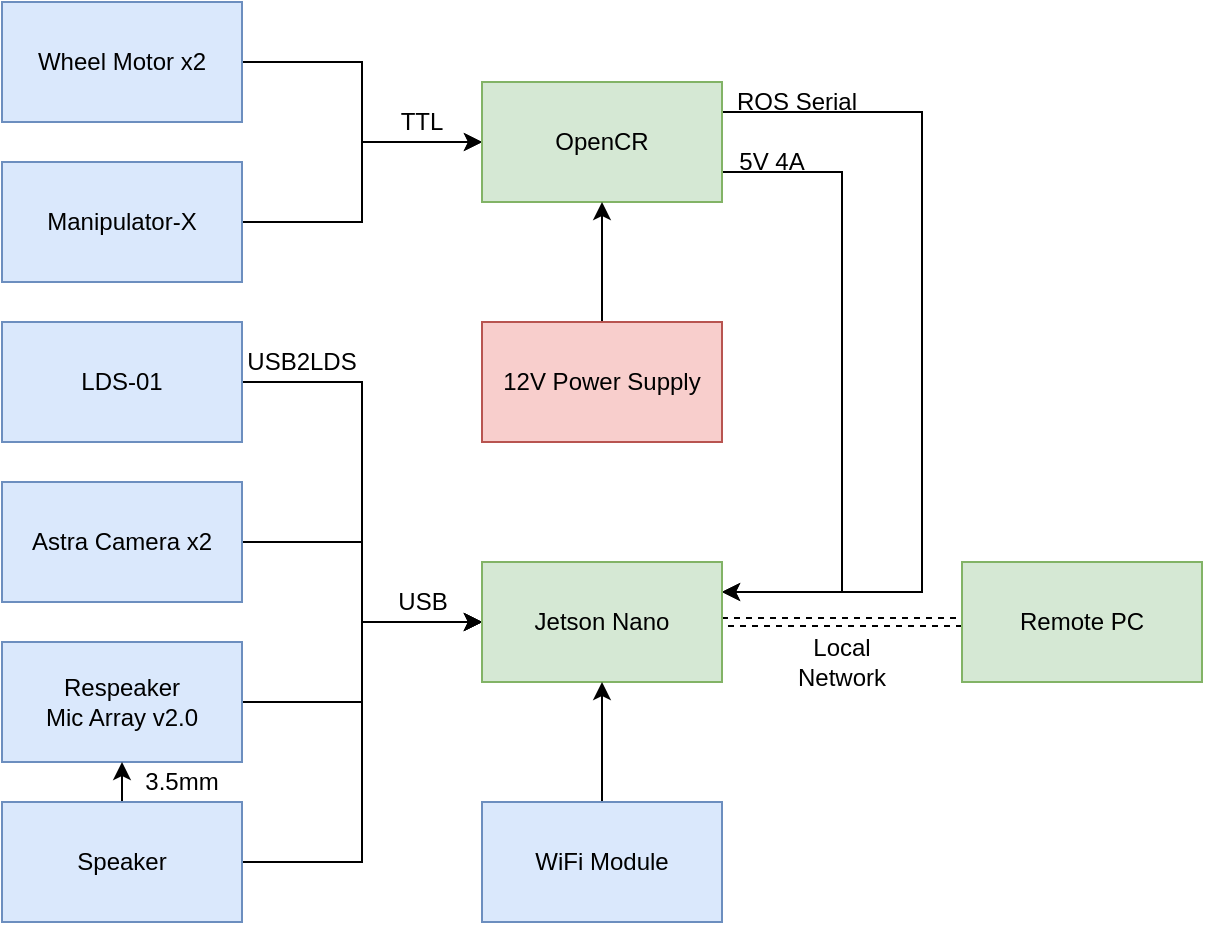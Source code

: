 <mxfile version="13.3.0" type="github" pages="4">
  <diagram id="0lKBUqZswitYHXeArTOi" name="Hardware Architecture">
    <mxGraphModel dx="1422" dy="794" grid="1" gridSize="10" guides="1" tooltips="1" connect="1" arrows="1" fold="1" page="1" pageScale="1" pageWidth="850" pageHeight="1100" math="0" shadow="0">
      <root>
        <mxCell id="0" />
        <mxCell id="1" parent="0" />
        <mxCell id="iFdWRhPoa3ndI0mYu5_--13" style="edgeStyle=orthogonalEdgeStyle;rounded=0;orthogonalLoop=1;jettySize=auto;html=1;exitX=1;exitY=0.5;exitDx=0;exitDy=0;entryX=0;entryY=0.5;entryDx=0;entryDy=0;" parent="1" source="iFdWRhPoa3ndI0mYu5_--1" target="iFdWRhPoa3ndI0mYu5_--9" edge="1">
          <mxGeometry relative="1" as="geometry" />
        </mxCell>
        <mxCell id="iFdWRhPoa3ndI0mYu5_--1" value="LDS-01" style="rounded=0;whiteSpace=wrap;html=1;fillColor=#dae8fc;strokeColor=#6c8ebf;" parent="1" vertex="1">
          <mxGeometry x="40" y="200" width="120" height="60" as="geometry" />
        </mxCell>
        <mxCell id="iFdWRhPoa3ndI0mYu5_--10" style="edgeStyle=orthogonalEdgeStyle;rounded=0;orthogonalLoop=1;jettySize=auto;html=1;exitX=1;exitY=0.5;exitDx=0;exitDy=0;entryX=0;entryY=0.5;entryDx=0;entryDy=0;" parent="1" source="iFdWRhPoa3ndI0mYu5_--2" target="iFdWRhPoa3ndI0mYu5_--8" edge="1">
          <mxGeometry relative="1" as="geometry" />
        </mxCell>
        <mxCell id="iFdWRhPoa3ndI0mYu5_--2" value="Wheel Motor x2" style="rounded=0;whiteSpace=wrap;html=1;fillColor=#dae8fc;strokeColor=#6c8ebf;" parent="1" vertex="1">
          <mxGeometry x="40" y="40" width="120" height="60" as="geometry" />
        </mxCell>
        <mxCell id="iFdWRhPoa3ndI0mYu5_--12" style="edgeStyle=orthogonalEdgeStyle;rounded=0;orthogonalLoop=1;jettySize=auto;html=1;exitX=1;exitY=0.5;exitDx=0;exitDy=0;entryX=0;entryY=0.5;entryDx=0;entryDy=0;" parent="1" source="iFdWRhPoa3ndI0mYu5_--3" target="iFdWRhPoa3ndI0mYu5_--8" edge="1">
          <mxGeometry relative="1" as="geometry" />
        </mxCell>
        <mxCell id="iFdWRhPoa3ndI0mYu5_--3" value="Manipulator-X" style="rounded=0;whiteSpace=wrap;html=1;fillColor=#dae8fc;strokeColor=#6c8ebf;" parent="1" vertex="1">
          <mxGeometry x="40" y="120" width="120" height="60" as="geometry" />
        </mxCell>
        <mxCell id="iFdWRhPoa3ndI0mYu5_--14" style="edgeStyle=orthogonalEdgeStyle;rounded=0;orthogonalLoop=1;jettySize=auto;html=1;exitX=1;exitY=0.5;exitDx=0;exitDy=0;entryX=0;entryY=0.5;entryDx=0;entryDy=0;" parent="1" source="iFdWRhPoa3ndI0mYu5_--5" target="iFdWRhPoa3ndI0mYu5_--9" edge="1">
          <mxGeometry relative="1" as="geometry" />
        </mxCell>
        <mxCell id="iFdWRhPoa3ndI0mYu5_--5" value="Astra Camera x2" style="rounded=0;whiteSpace=wrap;html=1;fillColor=#dae8fc;strokeColor=#6c8ebf;" parent="1" vertex="1">
          <mxGeometry x="40" y="280" width="120" height="60" as="geometry" />
        </mxCell>
        <mxCell id="iFdWRhPoa3ndI0mYu5_--15" style="edgeStyle=orthogonalEdgeStyle;rounded=0;orthogonalLoop=1;jettySize=auto;html=1;exitX=1;exitY=0.5;exitDx=0;exitDy=0;entryX=0;entryY=0.5;entryDx=0;entryDy=0;" parent="1" source="iFdWRhPoa3ndI0mYu5_--6" target="iFdWRhPoa3ndI0mYu5_--9" edge="1">
          <mxGeometry relative="1" as="geometry" />
        </mxCell>
        <mxCell id="iFdWRhPoa3ndI0mYu5_--6" value="Respeaker&lt;br&gt;Mic Array v2.0" style="rounded=0;whiteSpace=wrap;html=1;align=center;fillColor=#dae8fc;strokeColor=#6c8ebf;" parent="1" vertex="1">
          <mxGeometry x="40" y="360" width="120" height="60" as="geometry" />
        </mxCell>
        <mxCell id="iFdWRhPoa3ndI0mYu5_--16" style="edgeStyle=orthogonalEdgeStyle;rounded=0;orthogonalLoop=1;jettySize=auto;html=1;exitX=1;exitY=0.5;exitDx=0;exitDy=0;entryX=0;entryY=0.5;entryDx=0;entryDy=0;" parent="1" source="iFdWRhPoa3ndI0mYu5_--7" target="iFdWRhPoa3ndI0mYu5_--9" edge="1">
          <mxGeometry relative="1" as="geometry" />
        </mxCell>
        <mxCell id="F1uCuRBqHIPcEL-MhSbo-5" style="edgeStyle=orthogonalEdgeStyle;rounded=0;orthogonalLoop=1;jettySize=auto;html=1;exitX=0.5;exitY=0;exitDx=0;exitDy=0;entryX=0.5;entryY=1;entryDx=0;entryDy=0;fontColor=#000000;" edge="1" parent="1" source="iFdWRhPoa3ndI0mYu5_--7" target="iFdWRhPoa3ndI0mYu5_--6">
          <mxGeometry relative="1" as="geometry" />
        </mxCell>
        <mxCell id="iFdWRhPoa3ndI0mYu5_--7" value="Speaker" style="rounded=0;whiteSpace=wrap;html=1;align=center;fillColor=#dae8fc;strokeColor=#6c8ebf;" parent="1" vertex="1">
          <mxGeometry x="40" y="440" width="120" height="60" as="geometry" />
        </mxCell>
        <mxCell id="F1uCuRBqHIPcEL-MhSbo-2" style="edgeStyle=orthogonalEdgeStyle;rounded=0;orthogonalLoop=1;jettySize=auto;html=1;exitX=1;exitY=0.75;exitDx=0;exitDy=0;entryX=1;entryY=0.25;entryDx=0;entryDy=0;fontColor=#000000;" edge="1" parent="1" source="iFdWRhPoa3ndI0mYu5_--8" target="iFdWRhPoa3ndI0mYu5_--9">
          <mxGeometry relative="1" as="geometry">
            <Array as="points">
              <mxPoint x="460" y="125" />
              <mxPoint x="460" y="335" />
            </Array>
          </mxGeometry>
        </mxCell>
        <mxCell id="F1uCuRBqHIPcEL-MhSbo-3" style="edgeStyle=orthogonalEdgeStyle;rounded=0;orthogonalLoop=1;jettySize=auto;html=1;exitX=1;exitY=0.25;exitDx=0;exitDy=0;entryX=1;entryY=0.25;entryDx=0;entryDy=0;fontColor=#000000;" edge="1" parent="1" source="iFdWRhPoa3ndI0mYu5_--8" target="iFdWRhPoa3ndI0mYu5_--9">
          <mxGeometry relative="1" as="geometry">
            <Array as="points">
              <mxPoint x="500" y="95" />
              <mxPoint x="500" y="335" />
            </Array>
          </mxGeometry>
        </mxCell>
        <mxCell id="iFdWRhPoa3ndI0mYu5_--8" value="OpenCR" style="rounded=0;whiteSpace=wrap;html=1;align=center;fillColor=#d5e8d4;strokeColor=#82b366;" parent="1" vertex="1">
          <mxGeometry x="280" y="80" width="120" height="60" as="geometry" />
        </mxCell>
        <mxCell id="FhbBQeOOA0z4yMBKmFCQ-8" style="edgeStyle=orthogonalEdgeStyle;shape=link;rounded=0;orthogonalLoop=1;jettySize=auto;html=1;exitX=1;exitY=0.5;exitDx=0;exitDy=0;entryX=0;entryY=0.5;entryDx=0;entryDy=0;dashed=1;startArrow=none;startFill=0;" parent="1" source="iFdWRhPoa3ndI0mYu5_--9" target="iFdWRhPoa3ndI0mYu5_--20" edge="1">
          <mxGeometry relative="1" as="geometry" />
        </mxCell>
        <mxCell id="iFdWRhPoa3ndI0mYu5_--9" value="Jetson Nano" style="rounded=0;whiteSpace=wrap;html=1;align=center;fillColor=#d5e8d4;strokeColor=#82b366;" parent="1" vertex="1">
          <mxGeometry x="280" y="320" width="120" height="60" as="geometry" />
        </mxCell>
        <mxCell id="iFdWRhPoa3ndI0mYu5_--18" style="edgeStyle=orthogonalEdgeStyle;rounded=0;orthogonalLoop=1;jettySize=auto;html=1;exitX=0.5;exitY=0;exitDx=0;exitDy=0;entryX=0.5;entryY=1;entryDx=0;entryDy=0;" parent="1" source="iFdWRhPoa3ndI0mYu5_--17" target="iFdWRhPoa3ndI0mYu5_--9" edge="1">
          <mxGeometry relative="1" as="geometry" />
        </mxCell>
        <mxCell id="iFdWRhPoa3ndI0mYu5_--17" value="WiFi Module" style="rounded=0;whiteSpace=wrap;html=1;align=center;fillColor=#dae8fc;strokeColor=#6c8ebf;" parent="1" vertex="1">
          <mxGeometry x="280" y="440" width="120" height="60" as="geometry" />
        </mxCell>
        <mxCell id="iFdWRhPoa3ndI0mYu5_--20" value="Remote PC" style="rounded=0;whiteSpace=wrap;html=1;align=center;fillColor=#d5e8d4;strokeColor=#82b366;" parent="1" vertex="1">
          <mxGeometry x="520" y="320" width="120" height="60" as="geometry" />
        </mxCell>
        <mxCell id="iFdWRhPoa3ndI0mYu5_--25" style="edgeStyle=orthogonalEdgeStyle;rounded=0;orthogonalLoop=1;jettySize=auto;html=1;exitX=0.5;exitY=0;exitDx=0;exitDy=0;entryX=0.5;entryY=1;entryDx=0;entryDy=0;" parent="1" source="iFdWRhPoa3ndI0mYu5_--24" target="iFdWRhPoa3ndI0mYu5_--8" edge="1">
          <mxGeometry relative="1" as="geometry" />
        </mxCell>
        <mxCell id="iFdWRhPoa3ndI0mYu5_--24" value="12V Power Supply" style="rounded=0;whiteSpace=wrap;html=1;align=center;fillColor=#f8cecc;strokeColor=#b85450;" parent="1" vertex="1">
          <mxGeometry x="280" y="200" width="120" height="60" as="geometry" />
        </mxCell>
        <mxCell id="iFdWRhPoa3ndI0mYu5_--27" value="USB2LDS" style="text;html=1;strokeColor=none;fillColor=none;align=center;verticalAlign=middle;whiteSpace=wrap;rounded=0;" parent="1" vertex="1">
          <mxGeometry x="170" y="210" width="40" height="20" as="geometry" />
        </mxCell>
        <mxCell id="iFdWRhPoa3ndI0mYu5_--28" value="TTL" style="text;html=1;strokeColor=none;fillColor=none;align=center;verticalAlign=middle;whiteSpace=wrap;rounded=0;" parent="1" vertex="1">
          <mxGeometry x="230" y="90" width="40" height="20" as="geometry" />
        </mxCell>
        <mxCell id="iFdWRhPoa3ndI0mYu5_--29" value="USB" style="text;html=1;align=center;verticalAlign=middle;resizable=0;points=[];autosize=1;" parent="1" vertex="1">
          <mxGeometry x="230" y="330" width="40" height="20" as="geometry" />
        </mxCell>
        <mxCell id="FhbBQeOOA0z4yMBKmFCQ-4" value="ROS Serial" style="text;html=1;strokeColor=none;fillColor=none;align=center;verticalAlign=middle;whiteSpace=wrap;rounded=0;" parent="1" vertex="1">
          <mxGeometry x="405" y="80" width="65" height="20" as="geometry" />
        </mxCell>
        <mxCell id="FhbBQeOOA0z4yMBKmFCQ-9" value="Local Network" style="text;html=1;strokeColor=none;fillColor=none;align=center;verticalAlign=middle;whiteSpace=wrap;rounded=0;" parent="1" vertex="1">
          <mxGeometry x="440" y="360" width="40" height="20" as="geometry" />
        </mxCell>
        <mxCell id="F1uCuRBqHIPcEL-MhSbo-4" value="5V 4A" style="text;html=1;strokeColor=none;fillColor=none;align=center;verticalAlign=middle;whiteSpace=wrap;rounded=0;labelBackgroundColor=none;fontColor=#000000;" vertex="1" parent="1">
          <mxGeometry x="405" y="110" width="40" height="20" as="geometry" />
        </mxCell>
        <mxCell id="F1uCuRBqHIPcEL-MhSbo-6" value="3.5mm" style="text;html=1;strokeColor=none;fillColor=none;align=center;verticalAlign=middle;whiteSpace=wrap;rounded=0;labelBackgroundColor=none;fontColor=#000000;" vertex="1" parent="1">
          <mxGeometry x="110" y="420" width="40" height="20" as="geometry" />
        </mxCell>
      </root>
    </mxGraphModel>
  </diagram>
  <diagram id="_ka6SazpXrt55CYvg6fY" name="System Architecture">
    <mxGraphModel dx="1422" dy="745" grid="1" gridSize="10" guides="1" tooltips="1" connect="1" arrows="1" fold="1" page="1" pageScale="1" pageWidth="827" pageHeight="1169" math="0" shadow="0">
      <root>
        <mxCell id="rVgiSwCZ0lsiefRl_gwQ-0" />
        <mxCell id="rVgiSwCZ0lsiefRl_gwQ-1" parent="rVgiSwCZ0lsiefRl_gwQ-0" />
        <mxCell id="rVgiSwCZ0lsiefRl_gwQ-2" value="Robot Operation System ( ROS )" style="rounded=0;whiteSpace=wrap;html=1;fillColor=#f5f5f5;strokeColor=#666666;fontColor=#333333;" vertex="1" parent="rVgiSwCZ0lsiefRl_gwQ-1">
          <mxGeometry x="40" y="230" width="1320" height="60" as="geometry" />
        </mxCell>
        <mxCell id="rVgiSwCZ0lsiefRl_gwQ-3" value="Jetson Nano" style="rounded=0;whiteSpace=wrap;html=1;fillColor=#d5e8d4;strokeColor=#82b366;" vertex="1" parent="rVgiSwCZ0lsiefRl_gwQ-1">
          <mxGeometry x="40" y="290" width="1320" height="60" as="geometry" />
        </mxCell>
        <mxCell id="rVgiSwCZ0lsiefRl_gwQ-70" style="edgeStyle=orthogonalEdgeStyle;shape=arrow;rounded=0;orthogonalLoop=1;jettySize=auto;html=1;exitX=0.75;exitY=0;exitDx=0;exitDy=0;entryX=0.796;entryY=1.033;entryDx=0;entryDy=0;entryPerimeter=0;fillColor=#f8cecc;strokeColor=#b85450;" edge="1" parent="rVgiSwCZ0lsiefRl_gwQ-1" source="rVgiSwCZ0lsiefRl_gwQ-4" target="rVgiSwCZ0lsiefRl_gwQ-3">
          <mxGeometry relative="1" as="geometry" />
        </mxCell>
        <mxCell id="rVgiSwCZ0lsiefRl_gwQ-71" style="edgeStyle=orthogonalEdgeStyle;shape=arrow;rounded=0;orthogonalLoop=1;jettySize=auto;html=1;exitX=0.25;exitY=0;exitDx=0;exitDy=0;entryX=0.568;entryY=1;entryDx=0;entryDy=0;entryPerimeter=0;fillColor=#f5f5f5;strokeColor=#666666;" edge="1" parent="rVgiSwCZ0lsiefRl_gwQ-1" source="rVgiSwCZ0lsiefRl_gwQ-4" target="rVgiSwCZ0lsiefRl_gwQ-3">
          <mxGeometry relative="1" as="geometry" />
        </mxCell>
        <mxCell id="rVgiSwCZ0lsiefRl_gwQ-4" value="OpenCR" style="rounded=0;whiteSpace=wrap;html=1;fillColor=#cce5ff;strokeColor=#36393d;" vertex="1" parent="rVgiSwCZ0lsiefRl_gwQ-1">
          <mxGeometry x="640" y="410" width="600" height="60" as="geometry" />
        </mxCell>
        <mxCell id="rVgiSwCZ0lsiefRl_gwQ-63" style="edgeStyle=orthogonalEdgeStyle;shape=arrow;rounded=0;orthogonalLoop=1;jettySize=auto;html=1;exitX=0.5;exitY=0;exitDx=0;exitDy=0;entryX=0.5;entryY=1;entryDx=0;entryDy=0;fillColor=#dae8fc;strokeColor=#6c8ebf;" edge="1" parent="rVgiSwCZ0lsiefRl_gwQ-1" source="rVgiSwCZ0lsiefRl_gwQ-5" target="rVgiSwCZ0lsiefRl_gwQ-4">
          <mxGeometry relative="1" as="geometry" />
        </mxCell>
        <mxCell id="rVgiSwCZ0lsiefRl_gwQ-5" value="Manipulator-X" style="rounded=0;whiteSpace=wrap;html=1;fillColor=#ffe6cc;strokeColor=#d79b00;" vertex="1" parent="rVgiSwCZ0lsiefRl_gwQ-1">
          <mxGeometry x="880" y="530" width="120" height="60" as="geometry" />
        </mxCell>
        <mxCell id="rVgiSwCZ0lsiefRl_gwQ-64" style="edgeStyle=orthogonalEdgeStyle;shape=arrow;rounded=0;orthogonalLoop=1;jettySize=auto;html=1;exitX=0.5;exitY=0;exitDx=0;exitDy=0;entryX=0.1;entryY=1.05;entryDx=0;entryDy=0;entryPerimeter=0;fillColor=#dae8fc;strokeColor=#6c8ebf;" edge="1" parent="rVgiSwCZ0lsiefRl_gwQ-1" source="rVgiSwCZ0lsiefRl_gwQ-6" target="rVgiSwCZ0lsiefRl_gwQ-4">
          <mxGeometry relative="1" as="geometry" />
        </mxCell>
        <mxCell id="rVgiSwCZ0lsiefRl_gwQ-6" value="XM430-W210-T&lt;br&gt;( LEFT MOTOR )" style="rounded=0;whiteSpace=wrap;html=1;fillColor=#dae8fc;strokeColor=#6c8ebf;" vertex="1" parent="rVgiSwCZ0lsiefRl_gwQ-1">
          <mxGeometry x="640" y="530" width="120" height="60" as="geometry" />
        </mxCell>
        <mxCell id="rVgiSwCZ0lsiefRl_gwQ-72" style="edgeStyle=orthogonalEdgeStyle;shape=arrow;rounded=0;orthogonalLoop=1;jettySize=auto;html=1;entryX=0.409;entryY=1.033;entryDx=0;entryDy=0;entryPerimeter=0;fillColor=#f5f5f5;strokeColor=#666666;exitX=0.5;exitY=0;exitDx=0;exitDy=0;" edge="1" parent="rVgiSwCZ0lsiefRl_gwQ-1" source="xJuq7p3SQfnIe72RwTIr-0" target="rVgiSwCZ0lsiefRl_gwQ-3">
          <mxGeometry relative="1" as="geometry">
            <mxPoint x="580" y="400" as="sourcePoint" />
          </mxGeometry>
        </mxCell>
        <mxCell id="s31cOVgEvtDjeMCE8-iw-0" style="edgeStyle=orthogonalEdgeStyle;rounded=0;orthogonalLoop=1;jettySize=auto;html=1;exitX=0.5;exitY=0;exitDx=0;exitDy=0;entryX=0.5;entryY=1;entryDx=0;entryDy=0;fontColor=#000000;shape=arrow;fillColor=#dae8fc;strokeColor=#6c8ebf;" edge="1" parent="rVgiSwCZ0lsiefRl_gwQ-1" source="rVgiSwCZ0lsiefRl_gwQ-7" target="xJuq7p3SQfnIe72RwTIr-0">
          <mxGeometry relative="1" as="geometry" />
        </mxCell>
        <mxCell id="rVgiSwCZ0lsiefRl_gwQ-7" value="LDS-01" style="rounded=0;whiteSpace=wrap;html=1;fillColor=#dae8fc;strokeColor=#6c8ebf;" vertex="1" parent="rVgiSwCZ0lsiefRl_gwQ-1">
          <mxGeometry x="520" y="530" width="120" height="60" as="geometry" />
        </mxCell>
        <mxCell id="rVgiSwCZ0lsiefRl_gwQ-76" style="edgeStyle=orthogonalEdgeStyle;shape=arrow;rounded=0;orthogonalLoop=1;jettySize=auto;html=1;exitX=0.5;exitY=0;exitDx=0;exitDy=0;entryX=0.045;entryY=1;entryDx=0;entryDy=0;entryPerimeter=0;fillColor=#f5f5f5;strokeColor=#666666;" edge="1" parent="rVgiSwCZ0lsiefRl_gwQ-1" source="rVgiSwCZ0lsiefRl_gwQ-8" target="rVgiSwCZ0lsiefRl_gwQ-3">
          <mxGeometry relative="1" as="geometry" />
        </mxCell>
        <mxCell id="rVgiSwCZ0lsiefRl_gwQ-8" value="Astra Camera&lt;br&gt;( Camera 1 )" style="rounded=0;whiteSpace=wrap;html=1;fillColor=#e1d5e7;strokeColor=#9673a6;" vertex="1" parent="rVgiSwCZ0lsiefRl_gwQ-1">
          <mxGeometry x="40" y="410" width="120" height="60" as="geometry" />
        </mxCell>
        <mxCell id="rVgiSwCZ0lsiefRl_gwQ-75" style="edgeStyle=orthogonalEdgeStyle;shape=arrow;rounded=0;orthogonalLoop=1;jettySize=auto;html=1;exitX=0.5;exitY=0;exitDx=0;exitDy=0;entryX=0.136;entryY=1;entryDx=0;entryDy=0;entryPerimeter=0;fillColor=#f5f5f5;strokeColor=#666666;" edge="1" parent="rVgiSwCZ0lsiefRl_gwQ-1" source="rVgiSwCZ0lsiefRl_gwQ-9" target="rVgiSwCZ0lsiefRl_gwQ-3">
          <mxGeometry relative="1" as="geometry" />
        </mxCell>
        <mxCell id="rVgiSwCZ0lsiefRl_gwQ-9" value="Astra Camera&lt;br&gt;( Camera 2 )" style="rounded=0;whiteSpace=wrap;html=1;fillColor=#e1d5e7;strokeColor=#9673a6;" vertex="1" parent="rVgiSwCZ0lsiefRl_gwQ-1">
          <mxGeometry x="160" y="410" width="120" height="60" as="geometry" />
        </mxCell>
        <mxCell id="rVgiSwCZ0lsiefRl_gwQ-62" style="edgeStyle=orthogonalEdgeStyle;shape=arrow;rounded=0;orthogonalLoop=1;jettySize=auto;html=1;exitX=0.5;exitY=0;exitDx=0;exitDy=0;entryX=0.3;entryY=1.033;entryDx=0;entryDy=0;entryPerimeter=0;fillColor=#dae8fc;strokeColor=#6c8ebf;" edge="1" parent="rVgiSwCZ0lsiefRl_gwQ-1" source="rVgiSwCZ0lsiefRl_gwQ-10" target="rVgiSwCZ0lsiefRl_gwQ-4">
          <mxGeometry relative="1" as="geometry" />
        </mxCell>
        <mxCell id="rVgiSwCZ0lsiefRl_gwQ-10" value="XM430-W210-T&lt;br&gt;( RIGHT MOTOR )" style="rounded=0;whiteSpace=wrap;html=1;fillColor=#dae8fc;strokeColor=#6c8ebf;" vertex="1" parent="rVgiSwCZ0lsiefRl_gwQ-1">
          <mxGeometry x="760" y="530" width="120" height="60" as="geometry" />
        </mxCell>
        <mxCell id="rVgiSwCZ0lsiefRl_gwQ-74" style="edgeStyle=orthogonalEdgeStyle;shape=arrow;rounded=0;orthogonalLoop=1;jettySize=auto;html=1;exitX=0.5;exitY=0;exitDx=0;exitDy=0;entryX=0.227;entryY=1.017;entryDx=0;entryDy=0;entryPerimeter=0;fillColor=#f5f5f5;strokeColor=#666666;" edge="1" parent="rVgiSwCZ0lsiefRl_gwQ-1" source="rVgiSwCZ0lsiefRl_gwQ-11" target="rVgiSwCZ0lsiefRl_gwQ-3">
          <mxGeometry relative="1" as="geometry" />
        </mxCell>
        <mxCell id="rVgiSwCZ0lsiefRl_gwQ-11" value="Respeaker &lt;br&gt;Mic Array v2.0" style="rounded=0;whiteSpace=wrap;html=1;fillColor=#fff2cc;strokeColor=#d6b656;" vertex="1" parent="rVgiSwCZ0lsiefRl_gwQ-1">
          <mxGeometry x="280" y="410" width="120" height="60" as="geometry" />
        </mxCell>
        <mxCell id="rVgiSwCZ0lsiefRl_gwQ-73" style="edgeStyle=orthogonalEdgeStyle;shape=arrow;rounded=0;orthogonalLoop=1;jettySize=auto;html=1;exitX=0.5;exitY=0;exitDx=0;exitDy=0;entryX=0.318;entryY=1.017;entryDx=0;entryDy=0;entryPerimeter=0;fillColor=#f5f5f5;strokeColor=#666666;" edge="1" parent="rVgiSwCZ0lsiefRl_gwQ-1" source="rVgiSwCZ0lsiefRl_gwQ-12" target="rVgiSwCZ0lsiefRl_gwQ-3">
          <mxGeometry relative="1" as="geometry" />
        </mxCell>
        <mxCell id="rVgiSwCZ0lsiefRl_gwQ-86" style="edgeStyle=orthogonalEdgeStyle;rounded=0;orthogonalLoop=1;jettySize=auto;html=1;exitX=0.5;exitY=1;exitDx=0;exitDy=0;entryX=0.5;entryY=1;entryDx=0;entryDy=0;" edge="1" parent="rVgiSwCZ0lsiefRl_gwQ-1" source="rVgiSwCZ0lsiefRl_gwQ-12" target="rVgiSwCZ0lsiefRl_gwQ-11">
          <mxGeometry relative="1" as="geometry">
            <Array as="points">
              <mxPoint x="460" y="500" />
              <mxPoint x="340" y="500" />
            </Array>
          </mxGeometry>
        </mxCell>
        <mxCell id="rVgiSwCZ0lsiefRl_gwQ-12" value="Speaker" style="rounded=0;whiteSpace=wrap;html=1;fillColor=#fff2cc;strokeColor=#d6b656;" vertex="1" parent="rVgiSwCZ0lsiefRl_gwQ-1">
          <mxGeometry x="400" y="410" width="120" height="60" as="geometry" />
        </mxCell>
        <mxCell id="rVgiSwCZ0lsiefRl_gwQ-60" style="edgeStyle=orthogonalEdgeStyle;shape=arrow;rounded=0;orthogonalLoop=1;jettySize=auto;html=1;exitX=0.5;exitY=0;exitDx=0;exitDy=0;entryX=0.7;entryY=1.033;entryDx=0;entryDy=0;entryPerimeter=0;fillColor=#dae8fc;strokeColor=#6c8ebf;" edge="1" parent="rVgiSwCZ0lsiefRl_gwQ-1" source="rVgiSwCZ0lsiefRl_gwQ-13" target="rVgiSwCZ0lsiefRl_gwQ-4">
          <mxGeometry relative="1" as="geometry" />
        </mxCell>
        <mxCell id="rVgiSwCZ0lsiefRl_gwQ-13" value="&lt;span style=&quot;font-size: 12.8px; text-align: left;&quot;&gt;&lt;span style=&quot;&quot;&gt;RC-100B&lt;br&gt;( Bluetooth Control )&lt;/span&gt;&lt;br&gt;&lt;/span&gt;" style="rounded=0;whiteSpace=wrap;html=1;fillColor=#f5f5f5;strokeColor=#666666;fontColor=#333333;labelBackgroundColor=none;" vertex="1" parent="rVgiSwCZ0lsiefRl_gwQ-1">
          <mxGeometry x="1000" y="530" width="120" height="60" as="geometry" />
        </mxCell>
        <mxCell id="rVgiSwCZ0lsiefRl_gwQ-57" style="edgeStyle=orthogonalEdgeStyle;shape=arrow;rounded=0;orthogonalLoop=1;jettySize=auto;html=1;exitX=0.25;exitY=0;exitDx=0;exitDy=0;entryX=0.9;entryY=1.017;entryDx=0;entryDy=0;entryPerimeter=0;fillColor=#f8cecc;strokeColor=#b85450;" edge="1" parent="rVgiSwCZ0lsiefRl_gwQ-1" source="rVgiSwCZ0lsiefRl_gwQ-14" target="rVgiSwCZ0lsiefRl_gwQ-4">
          <mxGeometry relative="1" as="geometry" />
        </mxCell>
        <mxCell id="rVgiSwCZ0lsiefRl_gwQ-58" style="edgeStyle=orthogonalEdgeStyle;shape=arrow;rounded=0;orthogonalLoop=1;jettySize=auto;html=1;exitX=0.75;exitY=0;exitDx=0;exitDy=0;entryX=0.5;entryY=1;entryDx=0;entryDy=0;fillColor=#f8cecc;strokeColor=#b85450;" edge="1" parent="rVgiSwCZ0lsiefRl_gwQ-1" source="rVgiSwCZ0lsiefRl_gwQ-14" target="rVgiSwCZ0lsiefRl_gwQ-45">
          <mxGeometry relative="1" as="geometry" />
        </mxCell>
        <mxCell id="rVgiSwCZ0lsiefRl_gwQ-14" value="POWER" style="rounded=0;whiteSpace=wrap;html=1;fillColor=#f8cecc;strokeColor=#b85450;" vertex="1" parent="rVgiSwCZ0lsiefRl_gwQ-1">
          <mxGeometry x="1120" y="530" width="240" height="60" as="geometry" />
        </mxCell>
        <mxCell id="rVgiSwCZ0lsiefRl_gwQ-39" value="Computer VIsion" style="rounded=0;whiteSpace=wrap;html=1;fillColor=#e1d5e7;strokeColor=#9673a6;" vertex="1" parent="rVgiSwCZ0lsiefRl_gwQ-1">
          <mxGeometry x="40" y="110" width="240" height="60" as="geometry" />
        </mxCell>
        <mxCell id="rVgiSwCZ0lsiefRl_gwQ-40" value="Voice Control &amp;amp; Conversation" style="rounded=0;whiteSpace=wrap;html=1;fillColor=#fff2cc;strokeColor=#d6b656;" vertex="1" parent="rVgiSwCZ0lsiefRl_gwQ-1">
          <mxGeometry x="280" y="110" width="240" height="60" as="geometry" />
        </mxCell>
        <mxCell id="rVgiSwCZ0lsiefRl_gwQ-41" value="SLAM &amp;amp; Navigation" style="rounded=0;whiteSpace=wrap;html=1;fillColor=#dae8fc;strokeColor=#6c8ebf;" vertex="1" parent="rVgiSwCZ0lsiefRl_gwQ-1">
          <mxGeometry x="520" y="110" width="240" height="60" as="geometry" />
        </mxCell>
        <mxCell id="rVgiSwCZ0lsiefRl_gwQ-42" value="Forward &amp;amp; Inverse Kinematics" style="rounded=0;whiteSpace=wrap;html=1;fillColor=#ffe6cc;strokeColor=#d79b00;" vertex="1" parent="rVgiSwCZ0lsiefRl_gwQ-1">
          <mxGeometry x="880" y="170" width="120" height="60" as="geometry" />
        </mxCell>
        <mxCell id="rVgiSwCZ0lsiefRl_gwQ-43" value="Manual Control" style="rounded=0;whiteSpace=wrap;html=1;fillColor=#f5f5f5;strokeColor=#666666;fontColor=#333333;" vertex="1" parent="rVgiSwCZ0lsiefRl_gwQ-1">
          <mxGeometry x="1000" y="110" width="240" height="60" as="geometry" />
        </mxCell>
        <mxCell id="rVgiSwCZ0lsiefRl_gwQ-44" value="Artificial Intelligence" style="rounded=0;whiteSpace=wrap;html=1;fillColor=#f5f5f5;strokeColor=#666666;fontColor=#333333;" vertex="1" parent="rVgiSwCZ0lsiefRl_gwQ-1">
          <mxGeometry x="40" y="50" width="1320" height="60" as="geometry" />
        </mxCell>
        <mxCell id="rVgiSwCZ0lsiefRl_gwQ-59" style="edgeStyle=orthogonalEdgeStyle;shape=arrow;rounded=0;orthogonalLoop=1;jettySize=auto;html=1;exitX=0.5;exitY=0;exitDx=0;exitDy=0;entryX=0.955;entryY=1.05;entryDx=0;entryDy=0;entryPerimeter=0;fillColor=#e1d5e7;strokeColor=#9673a6;" edge="1" parent="rVgiSwCZ0lsiefRl_gwQ-1" source="rVgiSwCZ0lsiefRl_gwQ-45" target="rVgiSwCZ0lsiefRl_gwQ-3">
          <mxGeometry relative="1" as="geometry" />
        </mxCell>
        <mxCell id="rVgiSwCZ0lsiefRl_gwQ-45" value="Monitor" style="rounded=0;whiteSpace=wrap;html=1;fillColor=#e1d5e7;strokeColor=#9673a6;" vertex="1" parent="rVgiSwCZ0lsiefRl_gwQ-1">
          <mxGeometry x="1240" y="410" width="120" height="60" as="geometry" />
        </mxCell>
        <mxCell id="rVgiSwCZ0lsiefRl_gwQ-48" value="GUI" style="rounded=0;whiteSpace=wrap;html=1;fillColor=#e1d5e7;strokeColor=#9673a6;" vertex="1" parent="rVgiSwCZ0lsiefRl_gwQ-1">
          <mxGeometry x="1240" y="170" width="120" height="60" as="geometry" />
        </mxCell>
        <mxCell id="rVgiSwCZ0lsiefRl_gwQ-65" value="TTL" style="text;html=1;strokeColor=none;fillColor=none;align=center;verticalAlign=middle;whiteSpace=wrap;rounded=0;" vertex="1" parent="rVgiSwCZ0lsiefRl_gwQ-1">
          <mxGeometry x="700" y="510" width="40" height="20" as="geometry" />
        </mxCell>
        <mxCell id="rVgiSwCZ0lsiefRl_gwQ-66" value="TTL" style="text;html=1;strokeColor=none;fillColor=none;align=center;verticalAlign=middle;whiteSpace=wrap;rounded=0;" vertex="1" parent="rVgiSwCZ0lsiefRl_gwQ-1">
          <mxGeometry x="820" y="510" width="40" height="20" as="geometry" />
        </mxCell>
        <mxCell id="rVgiSwCZ0lsiefRl_gwQ-67" value="TTL" style="text;html=1;strokeColor=none;fillColor=none;align=center;verticalAlign=middle;whiteSpace=wrap;rounded=0;" vertex="1" parent="rVgiSwCZ0lsiefRl_gwQ-1">
          <mxGeometry x="940" y="510" width="40" height="20" as="geometry" />
        </mxCell>
        <mxCell id="rVgiSwCZ0lsiefRl_gwQ-68" value="UART" style="text;html=1;strokeColor=none;fillColor=none;align=center;verticalAlign=middle;whiteSpace=wrap;rounded=0;" vertex="1" parent="rVgiSwCZ0lsiefRl_gwQ-1">
          <mxGeometry x="1070" y="510" width="40" height="20" as="geometry" />
        </mxCell>
        <mxCell id="rVgiSwCZ0lsiefRl_gwQ-69" value="12V" style="text;html=1;strokeColor=none;fillColor=none;align=center;verticalAlign=middle;whiteSpace=wrap;rounded=0;" vertex="1" parent="rVgiSwCZ0lsiefRl_gwQ-1">
          <mxGeometry x="1220" y="510" width="40" height="20" as="geometry" />
        </mxCell>
        <mxCell id="rVgiSwCZ0lsiefRl_gwQ-77" value="USB 1" style="text;html=1;strokeColor=none;fillColor=none;align=center;verticalAlign=middle;whiteSpace=wrap;rounded=0;" vertex="1" parent="rVgiSwCZ0lsiefRl_gwQ-1">
          <mxGeometry x="110" y="390" width="40" height="20" as="geometry" />
        </mxCell>
        <mxCell id="rVgiSwCZ0lsiefRl_gwQ-78" value="USB 2" style="text;html=1;strokeColor=none;fillColor=none;align=center;verticalAlign=middle;whiteSpace=wrap;rounded=0;" vertex="1" parent="rVgiSwCZ0lsiefRl_gwQ-1">
          <mxGeometry x="230" y="390" width="40" height="20" as="geometry" />
        </mxCell>
        <mxCell id="rVgiSwCZ0lsiefRl_gwQ-79" value="USB 1" style="text;html=1;strokeColor=none;fillColor=none;align=center;verticalAlign=middle;whiteSpace=wrap;rounded=0;" vertex="1" parent="rVgiSwCZ0lsiefRl_gwQ-1">
          <mxGeometry x="350" y="390" width="40" height="20" as="geometry" />
        </mxCell>
        <mxCell id="rVgiSwCZ0lsiefRl_gwQ-80" value="USB 2" style="text;html=1;strokeColor=none;fillColor=none;align=center;verticalAlign=middle;whiteSpace=wrap;rounded=0;" vertex="1" parent="rVgiSwCZ0lsiefRl_gwQ-1">
          <mxGeometry x="470" y="390" width="40" height="20" as="geometry" />
        </mxCell>
        <mxCell id="rVgiSwCZ0lsiefRl_gwQ-81" value="USB 3" style="text;html=1;strokeColor=none;fillColor=none;align=center;verticalAlign=middle;whiteSpace=wrap;rounded=0;" vertex="1" parent="rVgiSwCZ0lsiefRl_gwQ-1">
          <mxGeometry x="590" y="390" width="40" height="20" as="geometry" />
        </mxCell>
        <mxCell id="rVgiSwCZ0lsiefRl_gwQ-82" value="USB 4 ( ROS Serial )" style="text;html=1;strokeColor=none;fillColor=none;align=center;verticalAlign=middle;whiteSpace=wrap;rounded=0;" vertex="1" parent="rVgiSwCZ0lsiefRl_gwQ-1">
          <mxGeometry x="800" y="390" width="120" height="20" as="geometry" />
        </mxCell>
        <mxCell id="rVgiSwCZ0lsiefRl_gwQ-83" value="5V 4A" style="text;html=1;strokeColor=none;fillColor=none;align=center;verticalAlign=middle;whiteSpace=wrap;rounded=0;" vertex="1" parent="rVgiSwCZ0lsiefRl_gwQ-1">
          <mxGeometry x="1100" y="390" width="40" height="20" as="geometry" />
        </mxCell>
        <mxCell id="rVgiSwCZ0lsiefRl_gwQ-84" value="HDMI" style="text;html=1;strokeColor=none;fillColor=none;align=center;verticalAlign=middle;whiteSpace=wrap;rounded=0;" vertex="1" parent="rVgiSwCZ0lsiefRl_gwQ-1">
          <mxGeometry x="1310" y="390" width="40" height="20" as="geometry" />
        </mxCell>
        <mxCell id="rVgiSwCZ0lsiefRl_gwQ-87" value="3.5mm" style="text;html=1;strokeColor=none;fillColor=none;align=center;verticalAlign=middle;whiteSpace=wrap;rounded=0;" vertex="1" parent="rVgiSwCZ0lsiefRl_gwQ-1">
          <mxGeometry x="380" y="500" width="40" height="20" as="geometry" />
        </mxCell>
        <mxCell id="rVgiSwCZ0lsiefRl_gwQ-88" value="IMU" style="rounded=0;whiteSpace=wrap;html=1;fillColor=#dae8fc;strokeColor=#6c8ebf;" vertex="1" parent="rVgiSwCZ0lsiefRl_gwQ-1">
          <mxGeometry x="650" y="420" width="220" height="40" as="geometry" />
        </mxCell>
        <mxCell id="rVgiSwCZ0lsiefRl_gwQ-94" value="Object Detection" style="rounded=0;whiteSpace=wrap;html=1;labelBackgroundColor=none;fillColor=#e1d5e7;strokeColor=#9673a6;" vertex="1" parent="rVgiSwCZ0lsiefRl_gwQ-1">
          <mxGeometry x="40" y="170" width="120" height="60" as="geometry" />
        </mxCell>
        <mxCell id="rVgiSwCZ0lsiefRl_gwQ-95" value="Object Recognition" style="rounded=0;whiteSpace=wrap;html=1;labelBackgroundColor=none;fillColor=#e1d5e7;strokeColor=#9673a6;" vertex="1" parent="rVgiSwCZ0lsiefRl_gwQ-1">
          <mxGeometry x="160" y="170" width="120" height="60" as="geometry" />
        </mxCell>
        <mxCell id="rVgiSwCZ0lsiefRl_gwQ-96" value="Speech To Text" style="rounded=0;whiteSpace=wrap;html=1;labelBackgroundColor=none;fillColor=#fff2cc;strokeColor=#d6b656;" vertex="1" parent="rVgiSwCZ0lsiefRl_gwQ-1">
          <mxGeometry x="280" y="170" width="120" height="60" as="geometry" />
        </mxCell>
        <mxCell id="rVgiSwCZ0lsiefRl_gwQ-97" value="Text To Speech" style="rounded=0;whiteSpace=wrap;html=1;labelBackgroundColor=none;fillColor=#fff2cc;strokeColor=#d6b656;" vertex="1" parent="rVgiSwCZ0lsiefRl_gwQ-1">
          <mxGeometry x="400" y="170" width="120" height="60" as="geometry" />
        </mxCell>
        <mxCell id="rVgiSwCZ0lsiefRl_gwQ-98" value="Gmapping /&amp;nbsp;Cartographer" style="rounded=0;whiteSpace=wrap;html=1;labelBackgroundColor=none;fillColor=#dae8fc;strokeColor=#6c8ebf;" vertex="1" parent="rVgiSwCZ0lsiefRl_gwQ-1">
          <mxGeometry x="520" y="170" width="120" height="60" as="geometry" />
        </mxCell>
        <mxCell id="rVgiSwCZ0lsiefRl_gwQ-99" value="AMCL" style="rounded=0;whiteSpace=wrap;html=1;labelBackgroundColor=none;fillColor=#dae8fc;strokeColor=#6c8ebf;" vertex="1" parent="rVgiSwCZ0lsiefRl_gwQ-1">
          <mxGeometry x="640" y="170" width="120" height="60" as="geometry" />
        </mxCell>
        <mxCell id="rVgiSwCZ0lsiefRl_gwQ-100" value="PID &amp;amp; Smooth Control" style="rounded=0;whiteSpace=wrap;html=1;labelBackgroundColor=none;fillColor=#ffe6cc;strokeColor=#d79b00;" vertex="1" parent="rVgiSwCZ0lsiefRl_gwQ-1">
          <mxGeometry x="760" y="170" width="120" height="60" as="geometry" />
        </mxCell>
        <mxCell id="rVgiSwCZ0lsiefRl_gwQ-101" value="Robot Motion Model" style="rounded=0;whiteSpace=wrap;html=1;labelBackgroundColor=none;fillColor=#ffe6cc;strokeColor=#d79b00;" vertex="1" parent="rVgiSwCZ0lsiefRl_gwQ-1">
          <mxGeometry x="760" y="110" width="240" height="60" as="geometry" />
        </mxCell>
        <mxCell id="rVgiSwCZ0lsiefRl_gwQ-102" value="Bluetooth" style="rounded=0;whiteSpace=wrap;html=1;labelBackgroundColor=none;fillColor=#f5f5f5;fontColor=#333333;strokeColor=#666666;" vertex="1" parent="rVgiSwCZ0lsiefRl_gwQ-1">
          <mxGeometry x="1000" y="170" width="120" height="60" as="geometry" />
        </mxCell>
        <mxCell id="rVgiSwCZ0lsiefRl_gwQ-103" value="System Design &amp;amp; Animation Effect" style="rounded=0;whiteSpace=wrap;html=1;labelBackgroundColor=none;fillColor=#e1d5e7;strokeColor=#9673a6;" vertex="1" parent="rVgiSwCZ0lsiefRl_gwQ-1">
          <mxGeometry x="1240" y="110" width="120" height="60" as="geometry" />
        </mxCell>
        <mxCell id="rVgiSwCZ0lsiefRl_gwQ-104" value="WiFi" style="rounded=0;whiteSpace=wrap;html=1;labelBackgroundColor=none;fillColor=#f5f5f5;fontColor=#333333;strokeColor=#666666;" vertex="1" parent="rVgiSwCZ0lsiefRl_gwQ-1">
          <mxGeometry x="1120" y="170" width="120" height="60" as="geometry" />
        </mxCell>
        <mxCell id="xJuq7p3SQfnIe72RwTIr-0" value="&lt;span&gt;USB2LDS&lt;/span&gt;" style="rounded=0;whiteSpace=wrap;html=1;labelBackgroundColor=none;fillColor=#dae8fc;strokeColor=#6c8ebf;" vertex="1" parent="rVgiSwCZ0lsiefRl_gwQ-1">
          <mxGeometry x="520" y="410" width="120" height="60" as="geometry" />
        </mxCell>
        <mxCell id="s31cOVgEvtDjeMCE8-iw-1" value="LDS" style="text;html=1;strokeColor=none;fillColor=none;align=center;verticalAlign=middle;whiteSpace=wrap;rounded=0;labelBackgroundColor=none;fontColor=#000000;" vertex="1" parent="rVgiSwCZ0lsiefRl_gwQ-1">
          <mxGeometry x="580" y="510" width="40" height="20" as="geometry" />
        </mxCell>
        <mxCell id="-L3eDqi6iuGMZ0xOpxzB-0" value="WiFi Module" style="rounded=0;whiteSpace=wrap;html=1;fillColor=#eeeeee;strokeColor=#36393d;" vertex="1" parent="rVgiSwCZ0lsiefRl_gwQ-1">
          <mxGeometry x="1130" y="300" width="100" height="40" as="geometry" />
        </mxCell>
      </root>
    </mxGraphModel>
  </diagram>
  <diagram name="Common System Architecture" id="4rfqEiaTp9iO9pqJJfd0">
    <mxGraphModel dx="1422" dy="745" grid="1" gridSize="10" guides="1" tooltips="1" connect="1" arrows="1" fold="1" page="1" pageScale="1" pageWidth="827" pageHeight="1169" math="0" shadow="0">
      <root>
        <mxCell id="4MqVC4mQ5A_rE3x7QcLo-0" />
        <mxCell id="4MqVC4mQ5A_rE3x7QcLo-1" parent="4MqVC4mQ5A_rE3x7QcLo-0" />
        <mxCell id="4MqVC4mQ5A_rE3x7QcLo-2" value="Robot Operation System ( ROS )" style="rounded=0;whiteSpace=wrap;html=1;fillColor=#f5f5f5;strokeColor=#666666;fontColor=#333333;" vertex="1" parent="4MqVC4mQ5A_rE3x7QcLo-1">
          <mxGeometry x="40" y="230" width="1320" height="60" as="geometry" />
        </mxCell>
        <mxCell id="4MqVC4mQ5A_rE3x7QcLo-3" value="Single Board Computer" style="rounded=0;whiteSpace=wrap;html=1;fillColor=#d5e8d4;strokeColor=#82b366;" vertex="1" parent="4MqVC4mQ5A_rE3x7QcLo-1">
          <mxGeometry x="40" y="290" width="1320" height="60" as="geometry" />
        </mxCell>
        <mxCell id="4MqVC4mQ5A_rE3x7QcLo-6" value="Embedded Board" style="rounded=0;whiteSpace=wrap;html=1;fillColor=#cce5ff;strokeColor=#36393d;" vertex="1" parent="4MqVC4mQ5A_rE3x7QcLo-1">
          <mxGeometry x="640" y="350" width="600" height="60" as="geometry" />
        </mxCell>
        <mxCell id="4MqVC4mQ5A_rE3x7QcLo-8" value="Manipulator" style="rounded=0;whiteSpace=wrap;html=1;fillColor=#ffe6cc;strokeColor=#d79b00;" vertex="1" parent="4MqVC4mQ5A_rE3x7QcLo-1">
          <mxGeometry x="880" y="410" width="120" height="60" as="geometry" />
        </mxCell>
        <mxCell id="4MqVC4mQ5A_rE3x7QcLo-15" value="Camera" style="rounded=0;whiteSpace=wrap;html=1;fillColor=#e1d5e7;strokeColor=#9673a6;" vertex="1" parent="4MqVC4mQ5A_rE3x7QcLo-1">
          <mxGeometry x="40" y="350" width="240" height="120" as="geometry" />
        </mxCell>
        <mxCell id="4MqVC4mQ5A_rE3x7QcLo-19" value="Chassis Motors" style="rounded=0;whiteSpace=wrap;html=1;fillColor=#dae8fc;strokeColor=#6c8ebf;" vertex="1" parent="4MqVC4mQ5A_rE3x7QcLo-1">
          <mxGeometry x="760" y="410" width="120" height="60" as="geometry" />
        </mxCell>
        <mxCell id="4MqVC4mQ5A_rE3x7QcLo-21" value="Microphone" style="rounded=0;whiteSpace=wrap;html=1;fillColor=#fff2cc;strokeColor=#d6b656;" vertex="1" parent="4MqVC4mQ5A_rE3x7QcLo-1">
          <mxGeometry x="280" y="350" width="120" height="120" as="geometry" />
        </mxCell>
        <mxCell id="4MqVC4mQ5A_rE3x7QcLo-24" value="Speaker" style="rounded=0;whiteSpace=wrap;html=1;fillColor=#fff2cc;strokeColor=#d6b656;" vertex="1" parent="4MqVC4mQ5A_rE3x7QcLo-1">
          <mxGeometry x="400" y="350" width="120" height="120" as="geometry" />
        </mxCell>
        <mxCell id="4MqVC4mQ5A_rE3x7QcLo-26" value="&lt;span style=&quot;font-size: 12.8px ; text-align: left&quot;&gt;&lt;span&gt;Bluetooth &amp;amp; WiFi Module&lt;/span&gt;&lt;br&gt;&lt;/span&gt;" style="rounded=0;whiteSpace=wrap;html=1;fillColor=#f5f5f5;strokeColor=#666666;fontColor=#333333;labelBackgroundColor=none;" vertex="1" parent="4MqVC4mQ5A_rE3x7QcLo-1">
          <mxGeometry x="1000" y="410" width="120" height="60" as="geometry" />
        </mxCell>
        <mxCell id="4MqVC4mQ5A_rE3x7QcLo-29" value="POWER" style="rounded=0;whiteSpace=wrap;html=1;fillColor=#f8cecc;strokeColor=#b85450;" vertex="1" parent="4MqVC4mQ5A_rE3x7QcLo-1">
          <mxGeometry x="1120" y="410" width="240" height="60" as="geometry" />
        </mxCell>
        <mxCell id="4MqVC4mQ5A_rE3x7QcLo-30" value="Computer VIsion" style="rounded=0;whiteSpace=wrap;html=1;fillColor=#e1d5e7;strokeColor=#9673a6;" vertex="1" parent="4MqVC4mQ5A_rE3x7QcLo-1">
          <mxGeometry x="40" y="110" width="240" height="60" as="geometry" />
        </mxCell>
        <mxCell id="4MqVC4mQ5A_rE3x7QcLo-31" value="Voice Control &amp;amp; Conversation" style="rounded=0;whiteSpace=wrap;html=1;fillColor=#fff2cc;strokeColor=#d6b656;" vertex="1" parent="4MqVC4mQ5A_rE3x7QcLo-1">
          <mxGeometry x="280" y="110" width="240" height="60" as="geometry" />
        </mxCell>
        <mxCell id="4MqVC4mQ5A_rE3x7QcLo-32" value="SLAM &amp;amp; Navigation" style="rounded=0;whiteSpace=wrap;html=1;fillColor=#dae8fc;strokeColor=#6c8ebf;" vertex="1" parent="4MqVC4mQ5A_rE3x7QcLo-1">
          <mxGeometry x="520" y="110" width="240" height="60" as="geometry" />
        </mxCell>
        <mxCell id="4MqVC4mQ5A_rE3x7QcLo-33" value="Forward &amp;amp; Inverse Kinematics" style="rounded=0;whiteSpace=wrap;html=1;fillColor=#ffe6cc;strokeColor=#d79b00;" vertex="1" parent="4MqVC4mQ5A_rE3x7QcLo-1">
          <mxGeometry x="880" y="170" width="120" height="60" as="geometry" />
        </mxCell>
        <mxCell id="4MqVC4mQ5A_rE3x7QcLo-34" value="Manual Control" style="rounded=0;whiteSpace=wrap;html=1;fillColor=#f5f5f5;strokeColor=#666666;fontColor=#333333;" vertex="1" parent="4MqVC4mQ5A_rE3x7QcLo-1">
          <mxGeometry x="1000" y="110" width="240" height="60" as="geometry" />
        </mxCell>
        <mxCell id="4MqVC4mQ5A_rE3x7QcLo-35" value="Artificial Intelligence Robot" style="rounded=0;whiteSpace=wrap;html=1;fillColor=#f5f5f5;strokeColor=#666666;fontColor=#333333;" vertex="1" parent="4MqVC4mQ5A_rE3x7QcLo-1">
          <mxGeometry x="40" y="50" width="1320" height="60" as="geometry" />
        </mxCell>
        <mxCell id="4MqVC4mQ5A_rE3x7QcLo-37" value="Monitor" style="rounded=0;whiteSpace=wrap;html=1;fillColor=#e1d5e7;strokeColor=#9673a6;" vertex="1" parent="4MqVC4mQ5A_rE3x7QcLo-1">
          <mxGeometry x="1240" y="350" width="120" height="60" as="geometry" />
        </mxCell>
        <mxCell id="4MqVC4mQ5A_rE3x7QcLo-38" value="GUI" style="rounded=0;whiteSpace=wrap;html=1;fillColor=#e1d5e7;strokeColor=#9673a6;" vertex="1" parent="4MqVC4mQ5A_rE3x7QcLo-1">
          <mxGeometry x="1240" y="170" width="120" height="60" as="geometry" />
        </mxCell>
        <mxCell id="4MqVC4mQ5A_rE3x7QcLo-53" value="IMU" style="rounded=0;whiteSpace=wrap;html=1;fillColor=#dae8fc;strokeColor=#6c8ebf;" vertex="1" parent="4MqVC4mQ5A_rE3x7QcLo-1">
          <mxGeometry x="640" y="410" width="120" height="60" as="geometry" />
        </mxCell>
        <mxCell id="4MqVC4mQ5A_rE3x7QcLo-54" value="Object Detection" style="rounded=0;whiteSpace=wrap;html=1;labelBackgroundColor=none;fillColor=#e1d5e7;strokeColor=#9673a6;" vertex="1" parent="4MqVC4mQ5A_rE3x7QcLo-1">
          <mxGeometry x="40" y="170" width="120" height="60" as="geometry" />
        </mxCell>
        <mxCell id="4MqVC4mQ5A_rE3x7QcLo-55" value="Object Recognition" style="rounded=0;whiteSpace=wrap;html=1;labelBackgroundColor=none;fillColor=#e1d5e7;strokeColor=#9673a6;" vertex="1" parent="4MqVC4mQ5A_rE3x7QcLo-1">
          <mxGeometry x="160" y="170" width="120" height="60" as="geometry" />
        </mxCell>
        <mxCell id="4MqVC4mQ5A_rE3x7QcLo-56" value="Speech To Text" style="rounded=0;whiteSpace=wrap;html=1;labelBackgroundColor=none;fillColor=#fff2cc;strokeColor=#d6b656;" vertex="1" parent="4MqVC4mQ5A_rE3x7QcLo-1">
          <mxGeometry x="280" y="170" width="120" height="60" as="geometry" />
        </mxCell>
        <mxCell id="4MqVC4mQ5A_rE3x7QcLo-57" value="Text To Speech" style="rounded=0;whiteSpace=wrap;html=1;labelBackgroundColor=none;fillColor=#fff2cc;strokeColor=#d6b656;" vertex="1" parent="4MqVC4mQ5A_rE3x7QcLo-1">
          <mxGeometry x="400" y="170" width="120" height="60" as="geometry" />
        </mxCell>
        <mxCell id="4MqVC4mQ5A_rE3x7QcLo-58" value="Gmapping /&amp;nbsp;Cartographer" style="rounded=0;whiteSpace=wrap;html=1;labelBackgroundColor=none;fillColor=#dae8fc;strokeColor=#6c8ebf;" vertex="1" parent="4MqVC4mQ5A_rE3x7QcLo-1">
          <mxGeometry x="520" y="170" width="120" height="60" as="geometry" />
        </mxCell>
        <mxCell id="4MqVC4mQ5A_rE3x7QcLo-59" value="AMCL" style="rounded=0;whiteSpace=wrap;html=1;labelBackgroundColor=none;fillColor=#dae8fc;strokeColor=#6c8ebf;" vertex="1" parent="4MqVC4mQ5A_rE3x7QcLo-1">
          <mxGeometry x="640" y="170" width="120" height="60" as="geometry" />
        </mxCell>
        <mxCell id="4MqVC4mQ5A_rE3x7QcLo-60" value="PID &amp;amp; Smooth Control" style="rounded=0;whiteSpace=wrap;html=1;labelBackgroundColor=none;fillColor=#ffe6cc;strokeColor=#d79b00;" vertex="1" parent="4MqVC4mQ5A_rE3x7QcLo-1">
          <mxGeometry x="760" y="170" width="120" height="60" as="geometry" />
        </mxCell>
        <mxCell id="4MqVC4mQ5A_rE3x7QcLo-61" value="Robot Motion Model" style="rounded=0;whiteSpace=wrap;html=1;labelBackgroundColor=none;fillColor=#ffe6cc;strokeColor=#d79b00;" vertex="1" parent="4MqVC4mQ5A_rE3x7QcLo-1">
          <mxGeometry x="760" y="110" width="240" height="60" as="geometry" />
        </mxCell>
        <mxCell id="4MqVC4mQ5A_rE3x7QcLo-62" value="Bluetooth" style="rounded=0;whiteSpace=wrap;html=1;labelBackgroundColor=none;fillColor=#f5f5f5;fontColor=#333333;strokeColor=#666666;" vertex="1" parent="4MqVC4mQ5A_rE3x7QcLo-1">
          <mxGeometry x="1000" y="170" width="120" height="60" as="geometry" />
        </mxCell>
        <mxCell id="4MqVC4mQ5A_rE3x7QcLo-63" value="System Design &amp;amp; Animation Effect" style="rounded=0;whiteSpace=wrap;html=1;labelBackgroundColor=none;fillColor=#e1d5e7;strokeColor=#9673a6;" vertex="1" parent="4MqVC4mQ5A_rE3x7QcLo-1">
          <mxGeometry x="1240" y="110" width="120" height="60" as="geometry" />
        </mxCell>
        <mxCell id="4MqVC4mQ5A_rE3x7QcLo-64" value="WiFi" style="rounded=0;whiteSpace=wrap;html=1;labelBackgroundColor=none;fillColor=#f5f5f5;fontColor=#333333;strokeColor=#666666;" vertex="1" parent="4MqVC4mQ5A_rE3x7QcLo-1">
          <mxGeometry x="1120" y="170" width="120" height="60" as="geometry" />
        </mxCell>
        <mxCell id="4MqVC4mQ5A_rE3x7QcLo-65" value="&lt;span&gt;Distance Sensor&lt;/span&gt;" style="rounded=0;whiteSpace=wrap;html=1;labelBackgroundColor=none;fillColor=#dae8fc;strokeColor=#6c8ebf;" vertex="1" parent="4MqVC4mQ5A_rE3x7QcLo-1">
          <mxGeometry x="520" y="350" width="120" height="120" as="geometry" />
        </mxCell>
      </root>
    </mxGraphModel>
  </diagram>
  <diagram id="HoPVTyDvUDN6VzRtWmBc" name="ROS Topics">
    <mxGraphModel dx="1422" dy="794" grid="1" gridSize="10" guides="1" tooltips="1" connect="1" arrows="1" fold="1" page="1" pageScale="1" pageWidth="850" pageHeight="1100" math="0" shadow="0">
      <root>
        <mxCell id="R_jyhnalZJhI18wvGcN_-0" />
        <mxCell id="R_jyhnalZJhI18wvGcN_-1" parent="R_jyhnalZJhI18wvGcN_-0" />
        <mxCell id="R_jyhnalZJhI18wvGcN_-2" value="Speaker" style="ellipse;whiteSpace=wrap;html=1;fontFamily=Courier New;align=center;fillColor=#dae8fc;strokeColor=#6c8ebf;" parent="R_jyhnalZJhI18wvGcN_-1" vertex="1">
          <mxGeometry x="40" y="320" width="120" height="80" as="geometry" />
        </mxCell>
        <mxCell id="R_jyhnalZJhI18wvGcN_-11" style="edgeStyle=orthogonalEdgeStyle;curved=1;rounded=0;orthogonalLoop=1;jettySize=auto;html=1;exitX=1;exitY=0.5;exitDx=0;exitDy=0;entryX=0;entryY=0.5;entryDx=0;entryDy=0;startArrow=none;startFill=0;fontFamily=Courier New;" parent="R_jyhnalZJhI18wvGcN_-1" source="R_jyhnalZJhI18wvGcN_-3" target="R_jyhnalZJhI18wvGcN_-10" edge="1">
          <mxGeometry relative="1" as="geometry" />
        </mxCell>
        <mxCell id="R_jyhnalZJhI18wvGcN_-3" value="Voice Wake-up" style="ellipse;whiteSpace=wrap;html=1;fontFamily=Courier New;align=center;fillColor=#dae8fc;strokeColor=#6c8ebf;" parent="R_jyhnalZJhI18wvGcN_-1" vertex="1">
          <mxGeometry x="40" y="120" width="120" height="80" as="geometry" />
        </mxCell>
        <mxCell id="R_jyhnalZJhI18wvGcN_-16" style="edgeStyle=orthogonalEdgeStyle;curved=1;rounded=0;orthogonalLoop=1;jettySize=auto;html=1;exitX=1;exitY=0.5;exitDx=0;exitDy=0;entryX=0;entryY=0.5;entryDx=0;entryDy=0;startArrow=none;startFill=0;fontFamily=Courier New;" parent="R_jyhnalZJhI18wvGcN_-1" source="R_jyhnalZJhI18wvGcN_-4" target="R_jyhnalZJhI18wvGcN_-15" edge="1">
          <mxGeometry relative="1" as="geometry" />
        </mxCell>
        <mxCell id="R_jyhnalZJhI18wvGcN_-4" value="Online&lt;br&gt;Speech Recognition" style="ellipse;whiteSpace=wrap;html=1;fontFamily=Courier New;align=center;fillColor=#dae8fc;strokeColor=#6c8ebf;" parent="R_jyhnalZJhI18wvGcN_-1" vertex="1">
          <mxGeometry x="440" y="40" width="120" height="80" as="geometry" />
        </mxCell>
        <mxCell id="R_jyhnalZJhI18wvGcN_-17" style="edgeStyle=orthogonalEdgeStyle;curved=1;rounded=0;orthogonalLoop=1;jettySize=auto;html=1;exitX=1;exitY=0.5;exitDx=0;exitDy=0;entryX=0;entryY=0.5;entryDx=0;entryDy=0;startArrow=none;startFill=0;fontFamily=Courier New;" parent="R_jyhnalZJhI18wvGcN_-1" source="R_jyhnalZJhI18wvGcN_-5" target="R_jyhnalZJhI18wvGcN_-15" edge="1">
          <mxGeometry relative="1" as="geometry" />
        </mxCell>
        <mxCell id="R_jyhnalZJhI18wvGcN_-5" value="Pocketsphinx" style="ellipse;whiteSpace=wrap;html=1;fontFamily=Courier New;align=center;fillColor=#dae8fc;strokeColor=#6c8ebf;" parent="R_jyhnalZJhI18wvGcN_-1" vertex="1">
          <mxGeometry x="440" y="200" width="120" height="80" as="geometry" />
        </mxCell>
        <mxCell id="R_jyhnalZJhI18wvGcN_-14" style="edgeStyle=orthogonalEdgeStyle;curved=1;rounded=0;orthogonalLoop=1;jettySize=auto;html=1;exitX=0;exitY=0.5;exitDx=0;exitDy=0;entryX=1;entryY=0.5;entryDx=0;entryDy=0;startArrow=none;startFill=0;fontFamily=Courier New;" parent="R_jyhnalZJhI18wvGcN_-1" source="R_jyhnalZJhI18wvGcN_-9" target="R_jyhnalZJhI18wvGcN_-2" edge="1">
          <mxGeometry relative="1" as="geometry" />
        </mxCell>
        <mxCell id="R_jyhnalZJhI18wvGcN_-9" value="/speaker/say" style="rounded=0;whiteSpace=wrap;html=1;fontFamily=Courier New;align=center;fillColor=#d5e8d4;strokeColor=#82b366;" parent="R_jyhnalZJhI18wvGcN_-1" vertex="1">
          <mxGeometry x="240" y="330" width="120" height="60" as="geometry" />
        </mxCell>
        <mxCell id="R_jyhnalZJhI18wvGcN_-12" style="edgeStyle=orthogonalEdgeStyle;curved=1;rounded=0;orthogonalLoop=1;jettySize=auto;html=1;exitX=1;exitY=0.5;exitDx=0;exitDy=0;entryX=0;entryY=0.5;entryDx=0;entryDy=0;startArrow=none;startFill=0;fontFamily=Courier New;" parent="R_jyhnalZJhI18wvGcN_-1" source="R_jyhnalZJhI18wvGcN_-10" target="R_jyhnalZJhI18wvGcN_-4" edge="1">
          <mxGeometry relative="1" as="geometry" />
        </mxCell>
        <mxCell id="R_jyhnalZJhI18wvGcN_-13" style="edgeStyle=orthogonalEdgeStyle;curved=1;rounded=0;orthogonalLoop=1;jettySize=auto;html=1;exitX=1;exitY=0.5;exitDx=0;exitDy=0;entryX=0;entryY=0.5;entryDx=0;entryDy=0;startArrow=none;startFill=0;fontFamily=Courier New;" parent="R_jyhnalZJhI18wvGcN_-1" source="R_jyhnalZJhI18wvGcN_-10" target="R_jyhnalZJhI18wvGcN_-5" edge="1">
          <mxGeometry relative="1" as="geometry" />
        </mxCell>
        <mxCell id="R_jyhnalZJhI18wvGcN_-10" value="/voice/wakeup" style="rounded=0;whiteSpace=wrap;html=1;fontFamily=Courier New;align=center;fillColor=#d5e8d4;strokeColor=#82b366;" parent="R_jyhnalZJhI18wvGcN_-1" vertex="1">
          <mxGeometry x="240" y="130" width="120" height="60" as="geometry" />
        </mxCell>
        <mxCell id="R_jyhnalZJhI18wvGcN_-42" style="edgeStyle=orthogonalEdgeStyle;curved=1;rounded=0;orthogonalLoop=1;jettySize=auto;html=1;exitX=1;exitY=0.5;exitDx=0;exitDy=0;entryX=1;entryY=0.5;entryDx=0;entryDy=0;startArrow=none;startFill=0;fontFamily=Courier New;" parent="R_jyhnalZJhI18wvGcN_-1" source="R_jyhnalZJhI18wvGcN_-15" target="R_jyhnalZJhI18wvGcN_-41" edge="1">
          <mxGeometry relative="1" as="geometry">
            <Array as="points">
              <mxPoint x="800" y="160" />
              <mxPoint x="800" y="360" />
            </Array>
          </mxGeometry>
        </mxCell>
        <mxCell id="R_jyhnalZJhI18wvGcN_-15" value="/voice/text" style="rounded=0;whiteSpace=wrap;html=1;fontFamily=Courier New;align=center;fillColor=#d5e8d4;strokeColor=#82b366;" parent="R_jyhnalZJhI18wvGcN_-1" vertex="1">
          <mxGeometry x="640" y="130" width="120" height="60" as="geometry" />
        </mxCell>
        <mxCell id="R_jyhnalZJhI18wvGcN_-32" style="edgeStyle=orthogonalEdgeStyle;curved=1;rounded=0;orthogonalLoop=1;jettySize=auto;html=1;exitX=1;exitY=0.5;exitDx=0;exitDy=0;startArrow=none;startFill=0;fontFamily=Courier New;" parent="R_jyhnalZJhI18wvGcN_-1" source="R_jyhnalZJhI18wvGcN_-19" target="R_jyhnalZJhI18wvGcN_-22" edge="1">
          <mxGeometry relative="1" as="geometry" />
        </mxCell>
        <mxCell id="R_jyhnalZJhI18wvGcN_-19" value="/chassis/goal" style="rounded=0;whiteSpace=wrap;html=1;fontFamily=Courier New;align=center;fillColor=#d5e8d4;strokeColor=#82b366;" parent="R_jyhnalZJhI18wvGcN_-1" vertex="1">
          <mxGeometry x="240" y="770" width="120" height="60" as="geometry" />
        </mxCell>
        <mxCell id="R_jyhnalZJhI18wvGcN_-28" style="edgeStyle=orthogonalEdgeStyle;curved=1;rounded=0;orthogonalLoop=1;jettySize=auto;html=1;exitX=1;exitY=0.5;exitDx=0;exitDy=0;entryX=0;entryY=0.5;entryDx=0;entryDy=0;startArrow=none;startFill=0;fontFamily=Courier New;" parent="R_jyhnalZJhI18wvGcN_-1" source="R_jyhnalZJhI18wvGcN_-22" target="R_jyhnalZJhI18wvGcN_-23" edge="1">
          <mxGeometry relative="1" as="geometry" />
        </mxCell>
        <mxCell id="R_jyhnalZJhI18wvGcN_-22" value="Chassis" style="ellipse;whiteSpace=wrap;html=1;fontFamily=Courier New;align=center;fillColor=#dae8fc;strokeColor=#6c8ebf;" parent="R_jyhnalZJhI18wvGcN_-1" vertex="1">
          <mxGeometry x="440" y="760" width="120" height="80" as="geometry" />
        </mxCell>
        <mxCell id="R_jyhnalZJhI18wvGcN_-62" style="edgeStyle=orthogonalEdgeStyle;curved=1;rounded=0;orthogonalLoop=1;jettySize=auto;html=1;exitX=1;exitY=0.5;exitDx=0;exitDy=0;entryX=1;entryY=0.5;entryDx=0;entryDy=0;startArrow=none;startFill=0;fontFamily=Courier New;" parent="R_jyhnalZJhI18wvGcN_-1" source="R_jyhnalZJhI18wvGcN_-23" target="R_jyhnalZJhI18wvGcN_-44" edge="1">
          <mxGeometry relative="1" as="geometry" />
        </mxCell>
        <mxCell id="R_jyhnalZJhI18wvGcN_-23" value="/chassis/status" style="rounded=0;whiteSpace=wrap;html=1;fontFamily=Courier New;align=center;fillColor=#d5e8d4;strokeColor=#82b366;" parent="R_jyhnalZJhI18wvGcN_-1" vertex="1">
          <mxGeometry x="640" y="770" width="120" height="60" as="geometry" />
        </mxCell>
        <mxCell id="R_jyhnalZJhI18wvGcN_-38" style="edgeStyle=orthogonalEdgeStyle;curved=1;rounded=0;orthogonalLoop=1;jettySize=auto;html=1;exitX=1;exitY=0.5;exitDx=0;exitDy=0;entryX=0;entryY=0.5;entryDx=0;entryDy=0;startArrow=none;startFill=0;fontFamily=Courier New;" parent="R_jyhnalZJhI18wvGcN_-1" source="R_jyhnalZJhI18wvGcN_-33" target="R_jyhnalZJhI18wvGcN_-34" edge="1">
          <mxGeometry relative="1" as="geometry" />
        </mxCell>
        <mxCell id="R_jyhnalZJhI18wvGcN_-33" value="/arm/goal" style="rounded=0;whiteSpace=wrap;html=1;fontFamily=Courier New;align=center;fillColor=#d5e8d4;strokeColor=#82b366;" parent="R_jyhnalZJhI18wvGcN_-1" vertex="1">
          <mxGeometry x="240" y="890" width="120" height="60" as="geometry" />
        </mxCell>
        <mxCell id="R_jyhnalZJhI18wvGcN_-39" style="edgeStyle=orthogonalEdgeStyle;curved=1;rounded=0;orthogonalLoop=1;jettySize=auto;html=1;exitX=1;exitY=0.5;exitDx=0;exitDy=0;entryX=0;entryY=0.5;entryDx=0;entryDy=0;startArrow=none;startFill=0;fontFamily=Courier New;" parent="R_jyhnalZJhI18wvGcN_-1" source="R_jyhnalZJhI18wvGcN_-34" target="R_jyhnalZJhI18wvGcN_-36" edge="1">
          <mxGeometry relative="1" as="geometry" />
        </mxCell>
        <mxCell id="R_jyhnalZJhI18wvGcN_-34" value="Manipulator" style="ellipse;whiteSpace=wrap;html=1;fontFamily=Courier New;align=center;fillColor=#dae8fc;strokeColor=#6c8ebf;" parent="R_jyhnalZJhI18wvGcN_-1" vertex="1">
          <mxGeometry x="440" y="880" width="120" height="80" as="geometry" />
        </mxCell>
        <mxCell id="R_jyhnalZJhI18wvGcN_-63" style="edgeStyle=orthogonalEdgeStyle;curved=1;rounded=0;orthogonalLoop=1;jettySize=auto;html=1;exitX=1;exitY=0.5;exitDx=0;exitDy=0;entryX=1;entryY=0.5;entryDx=0;entryDy=0;startArrow=none;startFill=0;fontFamily=Courier New;" parent="R_jyhnalZJhI18wvGcN_-1" source="R_jyhnalZJhI18wvGcN_-36" target="R_jyhnalZJhI18wvGcN_-44" edge="1">
          <mxGeometry relative="1" as="geometry" />
        </mxCell>
        <mxCell id="R_jyhnalZJhI18wvGcN_-36" value="/arm/status" style="rounded=0;whiteSpace=wrap;html=1;fontFamily=Courier New;align=center;fillColor=#d5e8d4;strokeColor=#82b366;" parent="R_jyhnalZJhI18wvGcN_-1" vertex="1">
          <mxGeometry x="640" y="890" width="120" height="60" as="geometry" />
        </mxCell>
        <mxCell id="R_jyhnalZJhI18wvGcN_-43" style="edgeStyle=orthogonalEdgeStyle;curved=1;rounded=0;orthogonalLoop=1;jettySize=auto;html=1;exitX=0;exitY=0.5;exitDx=0;exitDy=0;entryX=1;entryY=0.5;entryDx=0;entryDy=0;startArrow=none;startFill=0;fontFamily=Courier New;" parent="R_jyhnalZJhI18wvGcN_-1" source="R_jyhnalZJhI18wvGcN_-41" target="R_jyhnalZJhI18wvGcN_-9" edge="1">
          <mxGeometry relative="1" as="geometry" />
        </mxCell>
        <mxCell id="R_jyhnalZJhI18wvGcN_-67" style="edgeStyle=orthogonalEdgeStyle;curved=1;rounded=0;orthogonalLoop=1;jettySize=auto;html=1;exitX=0.5;exitY=1;exitDx=0;exitDy=0;startArrow=none;startFill=0;fontFamily=Courier New;" parent="R_jyhnalZJhI18wvGcN_-1" source="R_jyhnalZJhI18wvGcN_-41" target="R_jyhnalZJhI18wvGcN_-45" edge="1">
          <mxGeometry relative="1" as="geometry" />
        </mxCell>
        <mxCell id="R_jyhnalZJhI18wvGcN_-41" value="Voice&lt;br&gt;Controller" style="ellipse;whiteSpace=wrap;html=1;fontFamily=Courier New;align=center;fillColor=#f8cecc;strokeColor=#b85450;" parent="R_jyhnalZJhI18wvGcN_-1" vertex="1">
          <mxGeometry x="440" y="320" width="120" height="80" as="geometry" />
        </mxCell>
        <mxCell id="R_jyhnalZJhI18wvGcN_-64" style="edgeStyle=orthogonalEdgeStyle;curved=1;rounded=0;orthogonalLoop=1;jettySize=auto;html=1;exitX=0;exitY=0.5;exitDx=0;exitDy=0;entryX=0;entryY=0.5;entryDx=0;entryDy=0;startArrow=none;startFill=0;fontFamily=Courier New;" parent="R_jyhnalZJhI18wvGcN_-1" source="R_jyhnalZJhI18wvGcN_-44" target="R_jyhnalZJhI18wvGcN_-19" edge="1">
          <mxGeometry relative="1" as="geometry" />
        </mxCell>
        <mxCell id="R_jyhnalZJhI18wvGcN_-65" style="edgeStyle=orthogonalEdgeStyle;curved=1;rounded=0;orthogonalLoop=1;jettySize=auto;html=1;exitX=0;exitY=0.5;exitDx=0;exitDy=0;entryX=0;entryY=0.5;entryDx=0;entryDy=0;startArrow=none;startFill=0;fontFamily=Courier New;" parent="R_jyhnalZJhI18wvGcN_-1" source="R_jyhnalZJhI18wvGcN_-44" target="R_jyhnalZJhI18wvGcN_-33" edge="1">
          <mxGeometry relative="1" as="geometry" />
        </mxCell>
        <mxCell id="R_jyhnalZJhI18wvGcN_-66" style="edgeStyle=orthogonalEdgeStyle;curved=1;rounded=0;orthogonalLoop=1;jettySize=auto;html=1;exitX=0;exitY=0.5;exitDx=0;exitDy=0;entryX=0.5;entryY=1;entryDx=0;entryDy=0;startArrow=none;startFill=0;fontFamily=Courier New;" parent="R_jyhnalZJhI18wvGcN_-1" source="R_jyhnalZJhI18wvGcN_-44" target="R_jyhnalZJhI18wvGcN_-9" edge="1">
          <mxGeometry relative="1" as="geometry" />
        </mxCell>
        <mxCell id="R_jyhnalZJhI18wvGcN_-69" style="edgeStyle=orthogonalEdgeStyle;curved=1;rounded=0;orthogonalLoop=1;jettySize=auto;html=1;exitX=0;exitY=0.5;exitDx=0;exitDy=0;entryX=0;entryY=0.5;entryDx=0;entryDy=0;startArrow=none;startFill=0;fontFamily=Courier New;" parent="R_jyhnalZJhI18wvGcN_-1" source="R_jyhnalZJhI18wvGcN_-44" target="R_jyhnalZJhI18wvGcN_-45" edge="1">
          <mxGeometry relative="1" as="geometry">
            <Array as="points">
              <mxPoint x="370" y="600" />
              <mxPoint x="370" y="480" />
            </Array>
          </mxGeometry>
        </mxCell>
        <mxCell id="R_jyhnalZJhI18wvGcN_-76" style="edgeStyle=orthogonalEdgeStyle;curved=1;rounded=0;orthogonalLoop=1;jettySize=auto;html=1;exitX=0;exitY=0.5;exitDx=0;exitDy=0;entryX=0;entryY=0.5;entryDx=0;entryDy=0;startArrow=none;startFill=0;fontFamily=Courier New;" parent="R_jyhnalZJhI18wvGcN_-1" source="R_jyhnalZJhI18wvGcN_-44" target="R_jyhnalZJhI18wvGcN_-72" edge="1">
          <mxGeometry relative="1" as="geometry" />
        </mxCell>
        <mxCell id="R_jyhnalZJhI18wvGcN_-83" style="edgeStyle=orthogonalEdgeStyle;curved=1;rounded=0;orthogonalLoop=1;jettySize=auto;html=1;exitX=1;exitY=0;exitDx=0;exitDy=0;entryX=0;entryY=0.5;entryDx=0;entryDy=0;startArrow=none;startFill=0;fontFamily=Courier New;" parent="R_jyhnalZJhI18wvGcN_-1" source="R_jyhnalZJhI18wvGcN_-44" target="R_jyhnalZJhI18wvGcN_-82" edge="1">
          <mxGeometry relative="1" as="geometry">
            <Array as="points">
              <mxPoint x="542" y="520" />
            </Array>
          </mxGeometry>
        </mxCell>
        <mxCell id="R_jyhnalZJhI18wvGcN_-44" value="Action&lt;br&gt;Controller" style="ellipse;whiteSpace=wrap;html=1;fontFamily=Courier New;align=center;fillColor=#f8cecc;strokeColor=#b85450;" parent="R_jyhnalZJhI18wvGcN_-1" vertex="1">
          <mxGeometry x="440" y="560" width="120" height="80" as="geometry" />
        </mxCell>
        <mxCell id="R_jyhnalZJhI18wvGcN_-68" style="edgeStyle=orthogonalEdgeStyle;curved=1;rounded=0;orthogonalLoop=1;jettySize=auto;html=1;exitX=0.5;exitY=1;exitDx=0;exitDy=0;entryX=0.5;entryY=0;entryDx=0;entryDy=0;startArrow=none;startFill=0;fontFamily=Courier New;" parent="R_jyhnalZJhI18wvGcN_-1" source="R_jyhnalZJhI18wvGcN_-45" target="R_jyhnalZJhI18wvGcN_-44" edge="1">
          <mxGeometry relative="1" as="geometry" />
        </mxCell>
        <mxCell id="R_jyhnalZJhI18wvGcN_-45" value="/action/cmd" style="rounded=0;whiteSpace=wrap;html=1;fontFamily=Courier New;align=center;fillColor=#d5e8d4;strokeColor=#82b366;" parent="R_jyhnalZJhI18wvGcN_-1" vertex="1">
          <mxGeometry x="440" y="450" width="120" height="60" as="geometry" />
        </mxCell>
        <mxCell id="R_jyhnalZJhI18wvGcN_-75" style="edgeStyle=orthogonalEdgeStyle;curved=1;rounded=0;orthogonalLoop=1;jettySize=auto;html=1;exitX=1;exitY=0.5;exitDx=0;exitDy=0;entryX=0;entryY=0.5;entryDx=0;entryDy=0;startArrow=none;startFill=0;fontFamily=Courier New;" parent="R_jyhnalZJhI18wvGcN_-1" source="R_jyhnalZJhI18wvGcN_-70" target="R_jyhnalZJhI18wvGcN_-73" edge="1">
          <mxGeometry relative="1" as="geometry" />
        </mxCell>
        <mxCell id="R_jyhnalZJhI18wvGcN_-70" value="Other&lt;br&gt;Action Nodes" style="ellipse;whiteSpace=wrap;html=1;fontFamily=Courier New;align=center;fillColor=#f8cecc;strokeColor=#b85450;" parent="R_jyhnalZJhI18wvGcN_-1" vertex="1">
          <mxGeometry x="440" y="1000" width="120" height="80" as="geometry" />
        </mxCell>
        <mxCell id="R_jyhnalZJhI18wvGcN_-74" style="edgeStyle=orthogonalEdgeStyle;curved=1;rounded=0;orthogonalLoop=1;jettySize=auto;html=1;exitX=1;exitY=0.5;exitDx=0;exitDy=0;entryX=0;entryY=0.5;entryDx=0;entryDy=0;startArrow=none;startFill=0;fontFamily=Courier New;" parent="R_jyhnalZJhI18wvGcN_-1" source="R_jyhnalZJhI18wvGcN_-72" target="R_jyhnalZJhI18wvGcN_-70" edge="1">
          <mxGeometry relative="1" as="geometry" />
        </mxCell>
        <mxCell id="R_jyhnalZJhI18wvGcN_-72" value="~/action" style="rounded=0;whiteSpace=wrap;html=1;fontFamily=Courier New;align=center;fillColor=#ffe6cc;strokeColor=#d79b00;" parent="R_jyhnalZJhI18wvGcN_-1" vertex="1">
          <mxGeometry x="240" y="1010" width="120" height="60" as="geometry" />
        </mxCell>
        <mxCell id="R_jyhnalZJhI18wvGcN_-77" style="edgeStyle=orthogonalEdgeStyle;curved=1;rounded=0;orthogonalLoop=1;jettySize=auto;html=1;exitX=1;exitY=0.5;exitDx=0;exitDy=0;entryX=1;entryY=0.5;entryDx=0;entryDy=0;startArrow=none;startFill=0;fontFamily=Courier New;" parent="R_jyhnalZJhI18wvGcN_-1" source="R_jyhnalZJhI18wvGcN_-73" target="R_jyhnalZJhI18wvGcN_-44" edge="1">
          <mxGeometry relative="1" as="geometry" />
        </mxCell>
        <mxCell id="R_jyhnalZJhI18wvGcN_-73" value="~/status" style="rounded=0;whiteSpace=wrap;html=1;fontFamily=Courier New;align=center;fillColor=#ffe6cc;strokeColor=#d79b00;" parent="R_jyhnalZJhI18wvGcN_-1" vertex="1">
          <mxGeometry x="640" y="1010" width="120" height="60" as="geometry" />
        </mxCell>
        <mxCell id="R_jyhnalZJhI18wvGcN_-99" style="edgeStyle=orthogonalEdgeStyle;curved=1;rounded=0;orthogonalLoop=1;jettySize=auto;html=1;exitX=0.5;exitY=1;exitDx=0;exitDy=0;entryX=1;entryY=0.5;entryDx=0;entryDy=0;startArrow=none;startFill=0;fontFamily=Courier New;" parent="R_jyhnalZJhI18wvGcN_-1" source="R_jyhnalZJhI18wvGcN_-78" target="R_jyhnalZJhI18wvGcN_-97" edge="1">
          <mxGeometry relative="1" as="geometry" />
        </mxCell>
        <mxCell id="CeQB6gZG6DhnOXYB0yL5-33" style="edgeStyle=orthogonalEdgeStyle;curved=1;rounded=0;orthogonalLoop=1;jettySize=auto;html=1;exitX=0.5;exitY=1;exitDx=0;exitDy=0;entryX=1;entryY=0.5;entryDx=0;entryDy=0;startArrow=none;startFill=0;fontFamily=Courier New;" parent="R_jyhnalZJhI18wvGcN_-1" source="R_jyhnalZJhI18wvGcN_-78" target="CeQB6gZG6DhnOXYB0yL5-32" edge="1">
          <mxGeometry relative="1" as="geometry" />
        </mxCell>
        <mxCell id="R_jyhnalZJhI18wvGcN_-78" value="Vision&lt;br&gt;Controller" style="ellipse;whiteSpace=wrap;html=1;fontFamily=Courier New;align=center;fillColor=#dae8fc;strokeColor=#6c8ebf;" parent="R_jyhnalZJhI18wvGcN_-1" vertex="1">
          <mxGeometry x="1120" y="480" width="120" height="80" as="geometry" />
        </mxCell>
        <mxCell id="R_jyhnalZJhI18wvGcN_-100" style="edgeStyle=orthogonalEdgeStyle;curved=1;rounded=0;orthogonalLoop=1;jettySize=auto;html=1;exitX=0.5;exitY=0;exitDx=0;exitDy=0;entryX=0.5;entryY=0;entryDx=0;entryDy=0;startArrow=none;startFill=0;fontFamily=Courier New;" parent="R_jyhnalZJhI18wvGcN_-1" source="R_jyhnalZJhI18wvGcN_-79" target="R_jyhnalZJhI18wvGcN_-78" edge="1">
          <mxGeometry relative="1" as="geometry" />
        </mxCell>
        <mxCell id="R_jyhnalZJhI18wvGcN_-79" value="/camera/..." style="rounded=0;whiteSpace=wrap;html=1;fontFamily=Courier New;align=center;fillColor=#d5e8d4;strokeColor=#82b366;" parent="R_jyhnalZJhI18wvGcN_-1" vertex="1">
          <mxGeometry x="640" y="450" width="120" height="60" as="geometry" />
        </mxCell>
        <mxCell id="R_jyhnalZJhI18wvGcN_-84" style="edgeStyle=orthogonalEdgeStyle;curved=1;rounded=0;orthogonalLoop=1;jettySize=auto;html=1;exitX=1;exitY=0.5;exitDx=0;exitDy=0;entryX=0;entryY=0.5;entryDx=0;entryDy=0;startArrow=none;startFill=0;fontFamily=Courier New;" parent="R_jyhnalZJhI18wvGcN_-1" source="R_jyhnalZJhI18wvGcN_-82" target="R_jyhnalZJhI18wvGcN_-78" edge="1">
          <mxGeometry relative="1" as="geometry" />
        </mxCell>
        <mxCell id="R_jyhnalZJhI18wvGcN_-82" value="/vision/cmd" style="rounded=0;whiteSpace=wrap;html=1;fontFamily=Courier New;align=center;fillColor=#d5e8d4;strokeColor=#82b366;" parent="R_jyhnalZJhI18wvGcN_-1" vertex="1">
          <mxGeometry x="920" y="490" width="120" height="60" as="geometry" />
        </mxCell>
        <mxCell id="R_jyhnalZJhI18wvGcN_-93" style="edgeStyle=orthogonalEdgeStyle;curved=1;rounded=0;orthogonalLoop=1;jettySize=auto;html=1;exitX=0;exitY=0.5;exitDx=0;exitDy=0;entryX=1;entryY=0.5;entryDx=0;entryDy=0;startArrow=none;startFill=0;fontFamily=Courier New;" parent="R_jyhnalZJhI18wvGcN_-1" source="R_jyhnalZJhI18wvGcN_-89" target="R_jyhnalZJhI18wvGcN_-78" edge="1">
          <mxGeometry relative="1" as="geometry" />
        </mxCell>
        <mxCell id="R_jyhnalZJhI18wvGcN_-89" value="Face Detect" style="shape=process;whiteSpace=wrap;html=1;backgroundOutline=1;fontFamily=Courier New;align=center;fillColor=#e1d5e7;strokeColor=#9673a6;" parent="R_jyhnalZJhI18wvGcN_-1" vertex="1">
          <mxGeometry x="1320" y="370" width="120" height="60" as="geometry" />
        </mxCell>
        <mxCell id="R_jyhnalZJhI18wvGcN_-94" style="edgeStyle=orthogonalEdgeStyle;curved=1;rounded=0;orthogonalLoop=1;jettySize=auto;html=1;exitX=0;exitY=0.5;exitDx=0;exitDy=0;entryX=1;entryY=0.5;entryDx=0;entryDy=0;startArrow=none;startFill=0;fontFamily=Courier New;" parent="R_jyhnalZJhI18wvGcN_-1" source="R_jyhnalZJhI18wvGcN_-90" target="R_jyhnalZJhI18wvGcN_-78" edge="1">
          <mxGeometry relative="1" as="geometry" />
        </mxCell>
        <mxCell id="R_jyhnalZJhI18wvGcN_-90" value="Face Recognition" style="shape=process;whiteSpace=wrap;html=1;backgroundOutline=1;fontFamily=Courier New;align=center;fillColor=#e1d5e7;strokeColor=#9673a6;" parent="R_jyhnalZJhI18wvGcN_-1" vertex="1">
          <mxGeometry x="1320" y="450" width="120" height="60" as="geometry" />
        </mxCell>
        <mxCell id="R_jyhnalZJhI18wvGcN_-95" style="edgeStyle=orthogonalEdgeStyle;curved=1;rounded=0;orthogonalLoop=1;jettySize=auto;html=1;exitX=0;exitY=0.5;exitDx=0;exitDy=0;entryX=1;entryY=0.5;entryDx=0;entryDy=0;startArrow=none;startFill=0;fontFamily=Courier New;" parent="R_jyhnalZJhI18wvGcN_-1" source="R_jyhnalZJhI18wvGcN_-91" target="R_jyhnalZJhI18wvGcN_-78" edge="1">
          <mxGeometry relative="1" as="geometry" />
        </mxCell>
        <mxCell id="R_jyhnalZJhI18wvGcN_-91" value="Color Detect" style="shape=process;whiteSpace=wrap;html=1;backgroundOutline=1;fontFamily=Courier New;align=center;fillColor=#e1d5e7;strokeColor=#9673a6;" parent="R_jyhnalZJhI18wvGcN_-1" vertex="1">
          <mxGeometry x="1320" y="530" width="120" height="60" as="geometry" />
        </mxCell>
        <mxCell id="R_jyhnalZJhI18wvGcN_-96" style="edgeStyle=orthogonalEdgeStyle;curved=1;rounded=0;orthogonalLoop=1;jettySize=auto;html=1;exitX=0;exitY=0.5;exitDx=0;exitDy=0;entryX=1;entryY=0.5;entryDx=0;entryDy=0;startArrow=none;startFill=0;fontFamily=Courier New;" parent="R_jyhnalZJhI18wvGcN_-1" source="R_jyhnalZJhI18wvGcN_-92" target="R_jyhnalZJhI18wvGcN_-78" edge="1">
          <mxGeometry relative="1" as="geometry" />
        </mxCell>
        <mxCell id="R_jyhnalZJhI18wvGcN_-92" value="YOLO" style="shape=process;whiteSpace=wrap;html=1;backgroundOutline=1;fontFamily=Courier New;align=center;fillColor=#e1d5e7;strokeColor=#9673a6;" parent="R_jyhnalZJhI18wvGcN_-1" vertex="1">
          <mxGeometry x="1320" y="610" width="120" height="60" as="geometry" />
        </mxCell>
        <mxCell id="R_jyhnalZJhI18wvGcN_-98" style="edgeStyle=orthogonalEdgeStyle;curved=1;rounded=0;orthogonalLoop=1;jettySize=auto;html=1;exitX=0;exitY=0.5;exitDx=0;exitDy=0;entryX=1;entryY=0.5;entryDx=0;entryDy=0;startArrow=none;startFill=0;fontFamily=Courier New;" parent="R_jyhnalZJhI18wvGcN_-1" source="R_jyhnalZJhI18wvGcN_-97" target="R_jyhnalZJhI18wvGcN_-44" edge="1">
          <mxGeometry relative="1" as="geometry" />
        </mxCell>
        <mxCell id="R_jyhnalZJhI18wvGcN_-97" value="/vision/outputs" style="rounded=0;whiteSpace=wrap;html=1;fontFamily=Courier New;align=center;fillColor=#d5e8d4;strokeColor=#82b366;" parent="R_jyhnalZJhI18wvGcN_-1" vertex="1">
          <mxGeometry x="920" y="570" width="120" height="60" as="geometry" />
        </mxCell>
        <mxCell id="CeQB6gZG6DhnOXYB0yL5-1" style="edgeStyle=orthogonalEdgeStyle;curved=1;rounded=0;orthogonalLoop=1;jettySize=auto;html=1;exitX=1;exitY=0.5;exitDx=0;exitDy=0;entryX=0;entryY=0.5;entryDx=0;entryDy=0;startArrow=none;startFill=0;fontFamily=Courier New;" parent="R_jyhnalZJhI18wvGcN_-1" source="CeQB6gZG6DhnOXYB0yL5-0" target="R_jyhnalZJhI18wvGcN_-5" edge="1">
          <mxGeometry relative="1" as="geometry" />
        </mxCell>
        <mxCell id="CeQB6gZG6DhnOXYB0yL5-0" value="dic file" style="shape=process;whiteSpace=wrap;html=1;backgroundOutline=1;fontFamily=Courier New;align=center;fillColor=#f8cecc;strokeColor=#b85450;" parent="R_jyhnalZJhI18wvGcN_-1" vertex="1">
          <mxGeometry x="240" y="210" width="120" height="60" as="geometry" />
        </mxCell>
        <mxCell id="CeQB6gZG6DhnOXYB0yL5-3" style="edgeStyle=orthogonalEdgeStyle;curved=1;rounded=0;orthogonalLoop=1;jettySize=auto;html=1;exitX=0.5;exitY=1;exitDx=0;exitDy=0;entryX=0.5;entryY=0;entryDx=0;entryDy=0;startArrow=none;startFill=0;fontFamily=Courier New;" parent="R_jyhnalZJhI18wvGcN_-1" source="CeQB6gZG6DhnOXYB0yL5-2" target="R_jyhnalZJhI18wvGcN_-22" edge="1">
          <mxGeometry relative="1" as="geometry" />
        </mxCell>
        <mxCell id="CeQB6gZG6DhnOXYB0yL5-2" value="map file" style="shape=process;whiteSpace=wrap;html=1;backgroundOutline=1;fontFamily=Courier New;align=center;fillColor=#f8cecc;strokeColor=#b85450;" parent="R_jyhnalZJhI18wvGcN_-1" vertex="1">
          <mxGeometry x="440" y="650" width="120" height="60" as="geometry" />
        </mxCell>
        <mxCell id="CeQB6gZG6DhnOXYB0yL5-8" style="edgeStyle=orthogonalEdgeStyle;curved=1;rounded=0;orthogonalLoop=1;jettySize=auto;html=1;exitX=0;exitY=0.5;exitDx=0;exitDy=0;entryX=1;entryY=0.5;entryDx=0;entryDy=0;startArrow=none;startFill=0;fontFamily=Courier New;" parent="R_jyhnalZJhI18wvGcN_-1" source="CeQB6gZG6DhnOXYB0yL5-4" target="R_jyhnalZJhI18wvGcN_-92" edge="1">
          <mxGeometry relative="1" as="geometry" />
        </mxCell>
        <mxCell id="CeQB6gZG6DhnOXYB0yL5-4" value="Model" style="shape=process;whiteSpace=wrap;html=1;backgroundOutline=1;fontFamily=Courier New;align=center;fillColor=#f8cecc;strokeColor=#b85450;" parent="R_jyhnalZJhI18wvGcN_-1" vertex="1">
          <mxGeometry x="1480" y="610" width="120" height="60" as="geometry" />
        </mxCell>
        <mxCell id="CeQB6gZG6DhnOXYB0yL5-6" style="edgeStyle=orthogonalEdgeStyle;curved=1;rounded=0;orthogonalLoop=1;jettySize=auto;html=1;exitX=0;exitY=0.5;exitDx=0;exitDy=0;entryX=1;entryY=0.5;entryDx=0;entryDy=0;startArrow=none;startFill=0;fontFamily=Courier New;" parent="R_jyhnalZJhI18wvGcN_-1" source="CeQB6gZG6DhnOXYB0yL5-5" target="R_jyhnalZJhI18wvGcN_-90" edge="1">
          <mxGeometry relative="1" as="geometry" />
        </mxCell>
        <mxCell id="CeQB6gZG6DhnOXYB0yL5-5" value="User Dictionary" style="shape=process;whiteSpace=wrap;html=1;backgroundOutline=1;fontFamily=Courier New;align=center;fillColor=#f8cecc;strokeColor=#b85450;" parent="R_jyhnalZJhI18wvGcN_-1" vertex="1">
          <mxGeometry x="1480" y="450" width="120" height="60" as="geometry" />
        </mxCell>
        <mxCell id="CeQB6gZG6DhnOXYB0yL5-29" style="edgeStyle=orthogonalEdgeStyle;curved=1;rounded=0;orthogonalLoop=1;jettySize=auto;html=1;exitX=0;exitY=0.5;exitDx=0;exitDy=0;entryX=1;entryY=0.5;entryDx=0;entryDy=0;startArrow=none;startFill=0;fontFamily=Courier New;" parent="R_jyhnalZJhI18wvGcN_-1" source="CeQB6gZG6DhnOXYB0yL5-9" target="R_jyhnalZJhI18wvGcN_-91" edge="1">
          <mxGeometry relative="1" as="geometry" />
        </mxCell>
        <mxCell id="CeQB6gZG6DhnOXYB0yL5-9" value="Color Dictionary" style="shape=process;whiteSpace=wrap;html=1;backgroundOutline=1;fontFamily=Courier New;align=center;fillColor=#f8cecc;strokeColor=#b85450;" parent="R_jyhnalZJhI18wvGcN_-1" vertex="1">
          <mxGeometry x="1480" y="530" width="120" height="60" as="geometry" />
        </mxCell>
        <mxCell id="CeQB6gZG6DhnOXYB0yL5-11" style="edgeStyle=orthogonalEdgeStyle;curved=1;rounded=0;orthogonalLoop=1;jettySize=auto;html=1;exitX=0;exitY=0.5;exitDx=0;exitDy=0;entryX=1;entryY=0.5;entryDx=0;entryDy=0;startArrow=none;startFill=0;fontFamily=Courier New;" parent="R_jyhnalZJhI18wvGcN_-1" source="CeQB6gZG6DhnOXYB0yL5-10" target="R_jyhnalZJhI18wvGcN_-89" edge="1">
          <mxGeometry relative="1" as="geometry" />
        </mxCell>
        <mxCell id="CeQB6gZG6DhnOXYB0yL5-10" value="Model" style="shape=process;whiteSpace=wrap;html=1;backgroundOutline=1;fontFamily=Courier New;align=center;fillColor=#f8cecc;strokeColor=#b85450;" parent="R_jyhnalZJhI18wvGcN_-1" vertex="1">
          <mxGeometry x="1480" y="370" width="120" height="60" as="geometry" />
        </mxCell>
        <mxCell id="CeQB6gZG6DhnOXYB0yL5-25" style="edgeStyle=orthogonalEdgeStyle;curved=1;rounded=0;orthogonalLoop=1;jettySize=auto;html=1;exitX=1;exitY=0.5;exitDx=0;exitDy=0;entryX=0;entryY=0.5;entryDx=0;entryDy=0;startArrow=none;startFill=0;fontFamily=Courier New;" parent="R_jyhnalZJhI18wvGcN_-1" source="CeQB6gZG6DhnOXYB0yL5-12" target="CeQB6gZG6DhnOXYB0yL5-17" edge="1">
          <mxGeometry relative="1" as="geometry" />
        </mxCell>
        <mxCell id="CeQB6gZG6DhnOXYB0yL5-26" style="edgeStyle=orthogonalEdgeStyle;curved=1;rounded=0;orthogonalLoop=1;jettySize=auto;html=1;exitX=1;exitY=0.5;exitDx=0;exitDy=0;entryX=0;entryY=0.5;entryDx=0;entryDy=0;startArrow=none;startFill=0;fontFamily=Courier New;" parent="R_jyhnalZJhI18wvGcN_-1" source="CeQB6gZG6DhnOXYB0yL5-12" target="CeQB6gZG6DhnOXYB0yL5-18" edge="1">
          <mxGeometry relative="1" as="geometry" />
        </mxCell>
        <mxCell id="CeQB6gZG6DhnOXYB0yL5-12" value="GUI" style="ellipse;whiteSpace=wrap;html=1;fontFamily=Courier New;align=center;fillColor=#fff2cc;strokeColor=#d6b656;" parent="R_jyhnalZJhI18wvGcN_-1" vertex="1">
          <mxGeometry x="1120" y="120" width="120" height="80" as="geometry" />
        </mxCell>
        <mxCell id="vgNIeUyUh0It2GO96-vU-2" style="edgeStyle=orthogonalEdgeStyle;curved=1;rounded=0;orthogonalLoop=1;jettySize=auto;html=1;exitX=1;exitY=0.5;exitDx=0;exitDy=0;entryX=0;entryY=0.5;entryDx=0;entryDy=0;startArrow=none;startFill=0;fontFamily=Courier New;" parent="R_jyhnalZJhI18wvGcN_-1" source="CeQB6gZG6DhnOXYB0yL5-13" target="CeQB6gZG6DhnOXYB0yL5-12" edge="1">
          <mxGeometry relative="1" as="geometry" />
        </mxCell>
        <mxCell id="CeQB6gZG6DhnOXYB0yL5-13" value="/camera/..." style="rounded=0;whiteSpace=wrap;html=1;fontFamily=Courier New;align=center;fillColor=#d5e8d4;strokeColor=#82b366;" parent="R_jyhnalZJhI18wvGcN_-1" vertex="1">
          <mxGeometry x="920" y="130" width="120" height="60" as="geometry" />
        </mxCell>
        <mxCell id="CeQB6gZG6DhnOXYB0yL5-21" style="edgeStyle=orthogonalEdgeStyle;curved=1;rounded=0;orthogonalLoop=1;jettySize=auto;html=1;exitX=1;exitY=0.5;exitDx=0;exitDy=0;entryX=0;entryY=0.5;entryDx=0;entryDy=0;startArrow=none;startFill=0;fontFamily=Courier New;" parent="R_jyhnalZJhI18wvGcN_-1" source="CeQB6gZG6DhnOXYB0yL5-14" target="CeQB6gZG6DhnOXYB0yL5-12" edge="1">
          <mxGeometry relative="1" as="geometry" />
        </mxCell>
        <mxCell id="CeQB6gZG6DhnOXYB0yL5-14" value="/voice/text" style="rounded=0;whiteSpace=wrap;html=1;fontFamily=Courier New;align=center;fillColor=#d5e8d4;strokeColor=#82b366;" parent="R_jyhnalZJhI18wvGcN_-1" vertex="1">
          <mxGeometry x="920" y="50" width="120" height="60" as="geometry" />
        </mxCell>
        <mxCell id="CeQB6gZG6DhnOXYB0yL5-23" style="edgeStyle=orthogonalEdgeStyle;curved=1;rounded=0;orthogonalLoop=1;jettySize=auto;html=1;exitX=1;exitY=0.5;exitDx=0;exitDy=0;entryX=0;entryY=0.5;entryDx=0;entryDy=0;startArrow=none;startFill=0;fontFamily=Courier New;" parent="R_jyhnalZJhI18wvGcN_-1" source="CeQB6gZG6DhnOXYB0yL5-15" target="CeQB6gZG6DhnOXYB0yL5-12" edge="1">
          <mxGeometry relative="1" as="geometry" />
        </mxCell>
        <mxCell id="CeQB6gZG6DhnOXYB0yL5-15" value="/vision/outputs" style="rounded=0;whiteSpace=wrap;html=1;fontFamily=Courier New;align=center;fillColor=#d5e8d4;strokeColor=#82b366;" parent="R_jyhnalZJhI18wvGcN_-1" vertex="1">
          <mxGeometry x="920" y="210" width="120" height="60" as="geometry" />
        </mxCell>
        <mxCell id="CeQB6gZG6DhnOXYB0yL5-24" style="edgeStyle=orthogonalEdgeStyle;curved=1;rounded=0;orthogonalLoop=1;jettySize=auto;html=1;exitX=0;exitY=0.5;exitDx=0;exitDy=0;entryX=0.5;entryY=0;entryDx=0;entryDy=0;startArrow=none;startFill=0;fontFamily=Courier New;" parent="R_jyhnalZJhI18wvGcN_-1" source="CeQB6gZG6DhnOXYB0yL5-16" target="CeQB6gZG6DhnOXYB0yL5-12" edge="1">
          <mxGeometry relative="1" as="geometry" />
        </mxCell>
        <mxCell id="CeQB6gZG6DhnOXYB0yL5-16" value="/odom" style="rounded=0;whiteSpace=wrap;html=1;fontFamily=Courier New;align=center;fillColor=#d5e8d4;strokeColor=#82b366;" parent="R_jyhnalZJhI18wvGcN_-1" vertex="1">
          <mxGeometry x="1320" y="50" width="120" height="60" as="geometry" />
        </mxCell>
        <mxCell id="CeQB6gZG6DhnOXYB0yL5-17" value="/action/cmd" style="rounded=0;whiteSpace=wrap;html=1;fontFamily=Courier New;align=center;fillColor=#d5e8d4;strokeColor=#82b366;" parent="R_jyhnalZJhI18wvGcN_-1" vertex="1">
          <mxGeometry x="1320" y="130" width="120" height="60" as="geometry" />
        </mxCell>
        <mxCell id="CeQB6gZG6DhnOXYB0yL5-18" value="/speaker/say" style="rounded=0;whiteSpace=wrap;html=1;fontFamily=Courier New;align=center;fillColor=#d5e8d4;strokeColor=#82b366;" parent="R_jyhnalZJhI18wvGcN_-1" vertex="1">
          <mxGeometry x="1320" y="210" width="120" height="60" as="geometry" />
        </mxCell>
        <mxCell id="CeQB6gZG6DhnOXYB0yL5-31" style="edgeStyle=orthogonalEdgeStyle;curved=1;rounded=0;orthogonalLoop=1;jettySize=auto;html=1;exitX=0;exitY=0.5;exitDx=0;exitDy=0;entryX=1;entryY=0.5;entryDx=0;entryDy=0;startArrow=none;startFill=0;fontFamily=Courier New;" parent="R_jyhnalZJhI18wvGcN_-1" source="CeQB6gZG6DhnOXYB0yL5-27" target="R_jyhnalZJhI18wvGcN_-78" edge="1">
          <mxGeometry relative="1" as="geometry" />
        </mxCell>
        <mxCell id="CeQB6gZG6DhnOXYB0yL5-27" value="Openpose" style="shape=process;whiteSpace=wrap;html=1;backgroundOutline=1;fontFamily=Courier New;align=center;fillColor=#e1d5e7;strokeColor=#9673a6;" parent="R_jyhnalZJhI18wvGcN_-1" vertex="1">
          <mxGeometry x="1320" y="690" width="120" height="60" as="geometry" />
        </mxCell>
        <mxCell id="CeQB6gZG6DhnOXYB0yL5-30" style="edgeStyle=orthogonalEdgeStyle;curved=1;rounded=0;orthogonalLoop=1;jettySize=auto;html=1;exitX=0;exitY=0.5;exitDx=0;exitDy=0;entryX=1;entryY=0.5;entryDx=0;entryDy=0;startArrow=none;startFill=0;fontFamily=Courier New;" parent="R_jyhnalZJhI18wvGcN_-1" source="CeQB6gZG6DhnOXYB0yL5-28" target="CeQB6gZG6DhnOXYB0yL5-27" edge="1">
          <mxGeometry relative="1" as="geometry" />
        </mxCell>
        <mxCell id="CeQB6gZG6DhnOXYB0yL5-28" value="Model" style="shape=process;whiteSpace=wrap;html=1;backgroundOutline=1;fontFamily=Courier New;align=center;fillColor=#f8cecc;strokeColor=#b85450;" parent="R_jyhnalZJhI18wvGcN_-1" vertex="1">
          <mxGeometry x="1480" y="690" width="120" height="60" as="geometry" />
        </mxCell>
        <mxCell id="CeQB6gZG6DhnOXYB0yL5-34" style="edgeStyle=orthogonalEdgeStyle;curved=1;rounded=0;orthogonalLoop=1;jettySize=auto;html=1;exitX=0;exitY=0.5;exitDx=0;exitDy=0;entryX=1;entryY=0.5;entryDx=0;entryDy=0;startArrow=none;startFill=0;fontFamily=Courier New;" parent="R_jyhnalZJhI18wvGcN_-1" source="CeQB6gZG6DhnOXYB0yL5-32" target="R_jyhnalZJhI18wvGcN_-44" edge="1">
          <mxGeometry relative="1" as="geometry">
            <Array as="points">
              <mxPoint x="790" y="680" />
              <mxPoint x="790" y="600" />
            </Array>
          </mxGeometry>
        </mxCell>
        <mxCell id="CeQB6gZG6DhnOXYB0yL5-32" value="/vision/image" style="rounded=0;whiteSpace=wrap;html=1;fontFamily=Courier New;align=center;fillColor=#d5e8d4;strokeColor=#82b366;" parent="R_jyhnalZJhI18wvGcN_-1" vertex="1">
          <mxGeometry x="920" y="650" width="120" height="60" as="geometry" />
        </mxCell>
        <mxCell id="CeQB6gZG6DhnOXYB0yL5-36" style="edgeStyle=orthogonalEdgeStyle;curved=1;rounded=0;orthogonalLoop=1;jettySize=auto;html=1;exitX=0.5;exitY=0;exitDx=0;exitDy=0;entryX=0.5;entryY=1;entryDx=0;entryDy=0;startArrow=none;startFill=0;fontFamily=Courier New;" parent="R_jyhnalZJhI18wvGcN_-1" source="CeQB6gZG6DhnOXYB0yL5-35" target="CeQB6gZG6DhnOXYB0yL5-12" edge="1">
          <mxGeometry relative="1" as="geometry" />
        </mxCell>
        <mxCell id="CeQB6gZG6DhnOXYB0yL5-35" value="/vision/image" style="rounded=0;whiteSpace=wrap;html=1;fontFamily=Courier New;align=center;fillColor=#d5e8d4;strokeColor=#82b366;" parent="R_jyhnalZJhI18wvGcN_-1" vertex="1">
          <mxGeometry x="1120" y="290" width="120" height="60" as="geometry" />
        </mxCell>
        <mxCell id="vgNIeUyUh0It2GO96-vU-1" style="edgeStyle=orthogonalEdgeStyle;curved=1;rounded=0;orthogonalLoop=1;jettySize=auto;html=1;exitX=0;exitY=0.5;exitDx=0;exitDy=0;entryX=0.5;entryY=0;entryDx=0;entryDy=0;startArrow=none;startFill=0;fontFamily=Courier New;" parent="R_jyhnalZJhI18wvGcN_-1" source="vgNIeUyUh0It2GO96-vU-0" target="R_jyhnalZJhI18wvGcN_-3" edge="1">
          <mxGeometry relative="1" as="geometry" />
        </mxCell>
        <mxCell id="vgNIeUyUh0It2GO96-vU-0" value="/voice/use" style="rounded=0;whiteSpace=wrap;html=1;fontFamily=Courier New;align=center;fillColor=#d5e8d4;strokeColor=#82b366;" parent="R_jyhnalZJhI18wvGcN_-1" vertex="1">
          <mxGeometry x="240" y="50" width="120" height="60" as="geometry" />
        </mxCell>
      </root>
    </mxGraphModel>
  </diagram>
</mxfile>
